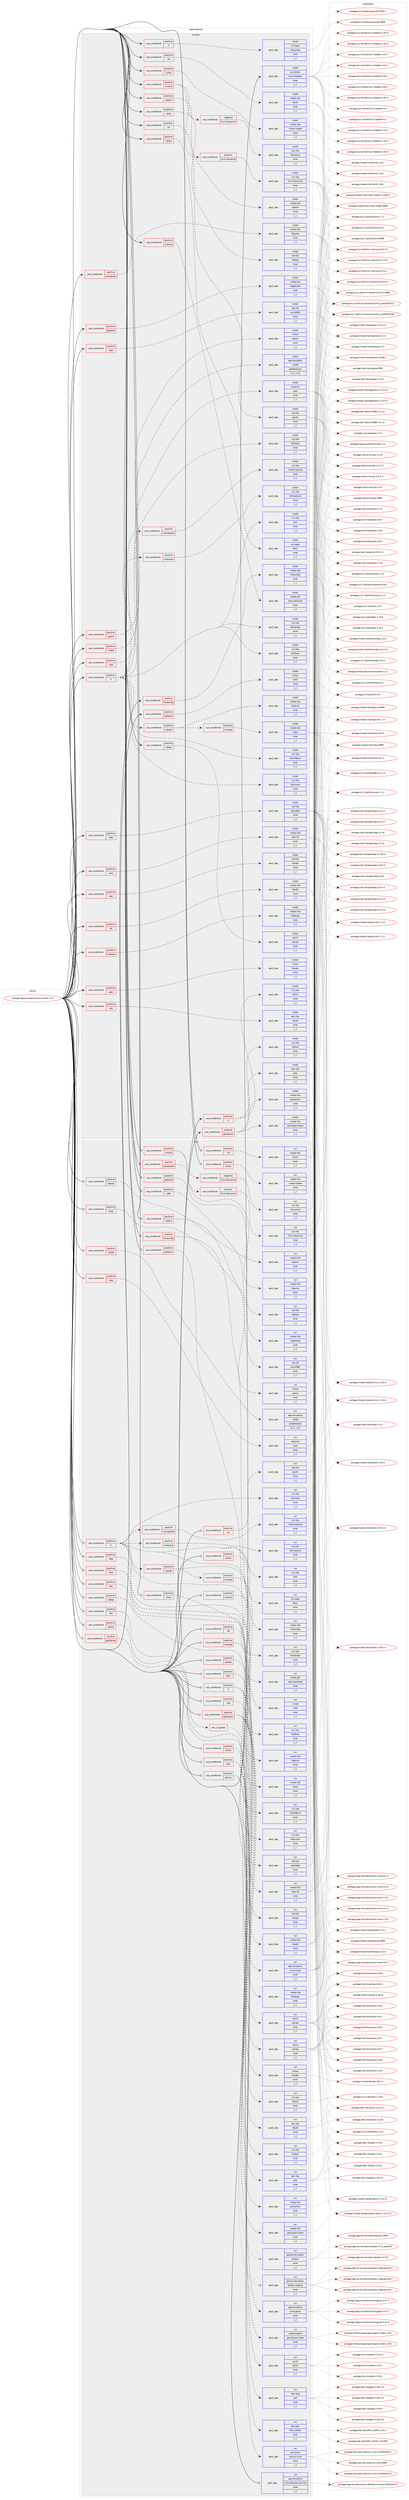 digraph prolog {

# *************
# Graph options
# *************

newrank=true;
concentrate=true;
compound=true;
graph [rankdir=LR,fontname=Helvetica,fontsize=10,ranksep=1.5];#, ranksep=2.5, nodesep=0.2];
edge  [arrowhead=vee];
node  [fontname=Helvetica,fontsize=10];

# **********
# The ebuild
# **********

subgraph cluster_leftcol {
color=gray;
label=<<i>ebuild</i>>;
id [label="portage://app-emulation/wine-vanilla-7.0.2", color=red, width=4, href="../app-emulation/wine-vanilla-7.0.2.svg"];
}

# ****************
# The dependencies
# ****************

subgraph cluster_midcol {
color=gray;
label=<<i>dependencies</i>>;
subgraph cluster_compile {
fillcolor="#eeeeee";
style=filled;
label=<<i>compile</i>>;
subgraph cond10537 {
dependency35706 [label=<<TABLE BORDER="0" CELLBORDER="1" CELLSPACING="0" CELLPADDING="4"><TR><TD ROWSPAN="3" CELLPADDING="10">use_conditional</TD></TR><TR><TD>positive</TD></TR><TR><TD>X</TD></TR></TABLE>>, shape=none, color=red];
subgraph pack24812 {
dependency35707 [label=<<TABLE BORDER="0" CELLBORDER="1" CELLSPACING="0" CELLPADDING="4" WIDTH="220"><TR><TD ROWSPAN="6" CELLPADDING="30">pack_dep</TD></TR><TR><TD WIDTH="110">install</TD></TR><TR><TD>x11-base</TD></TR><TR><TD>xorg-proto</TD></TR><TR><TD>none</TD></TR><TR><TD>[,,]</TD></TR></TABLE>>, shape=none, color=blue];
}
dependency35706:e -> dependency35707:w [weight=20,style="dashed",arrowhead="vee"];
}
id:e -> dependency35706:w [weight=20,style="solid",arrowhead="vee"];
subgraph cond10538 {
dependency35708 [label=<<TABLE BORDER="0" CELLBORDER="1" CELLSPACING="0" CELLPADDING="4"><TR><TD ROWSPAN="3" CELLPADDING="10">use_conditional</TD></TR><TR><TD>positive</TD></TR><TR><TD>X</TD></TR></TABLE>>, shape=none, color=red];
subgraph pack24813 {
dependency35709 [label=<<TABLE BORDER="0" CELLBORDER="1" CELLSPACING="0" CELLPADDING="4" WIDTH="220"><TR><TD ROWSPAN="6" CELLPADDING="30">pack_dep</TD></TR><TR><TD WIDTH="110">install</TD></TR><TR><TD>x11-libs</TD></TR><TR><TD>libX11</TD></TR><TR><TD>none</TD></TR><TR><TD>[,,]</TD></TR></TABLE>>, shape=none, color=blue];
}
dependency35708:e -> dependency35709:w [weight=20,style="dashed",arrowhead="vee"];
subgraph pack24814 {
dependency35710 [label=<<TABLE BORDER="0" CELLBORDER="1" CELLSPACING="0" CELLPADDING="4" WIDTH="220"><TR><TD ROWSPAN="6" CELLPADDING="30">pack_dep</TD></TR><TR><TD WIDTH="110">install</TD></TR><TR><TD>x11-libs</TD></TR><TR><TD>libXext</TD></TR><TR><TD>none</TD></TR><TR><TD>[,,]</TD></TR></TABLE>>, shape=none, color=blue];
}
dependency35708:e -> dependency35710:w [weight=20,style="dashed",arrowhead="vee"];
}
id:e -> dependency35708:w [weight=20,style="solid",arrowhead="vee"];
subgraph cond10539 {
dependency35711 [label=<<TABLE BORDER="0" CELLBORDER="1" CELLSPACING="0" CELLPADDING="4"><TR><TD ROWSPAN="3" CELLPADDING="10">use_conditional</TD></TR><TR><TD>positive</TD></TR><TR><TD>X</TD></TR></TABLE>>, shape=none, color=red];
subgraph pack24815 {
dependency35712 [label=<<TABLE BORDER="0" CELLBORDER="1" CELLSPACING="0" CELLPADDING="4" WIDTH="220"><TR><TD ROWSPAN="6" CELLPADDING="30">pack_dep</TD></TR><TR><TD WIDTH="110">install</TD></TR><TR><TD>x11-libs</TD></TR><TR><TD>libXcursor</TD></TR><TR><TD>none</TD></TR><TR><TD>[,,]</TD></TR></TABLE>>, shape=none, color=blue];
}
dependency35711:e -> dependency35712:w [weight=20,style="dashed",arrowhead="vee"];
subgraph pack24816 {
dependency35713 [label=<<TABLE BORDER="0" CELLBORDER="1" CELLSPACING="0" CELLPADDING="4" WIDTH="220"><TR><TD ROWSPAN="6" CELLPADDING="30">pack_dep</TD></TR><TR><TD WIDTH="110">install</TD></TR><TR><TD>x11-libs</TD></TR><TR><TD>libXfixes</TD></TR><TR><TD>none</TD></TR><TR><TD>[,,]</TD></TR></TABLE>>, shape=none, color=blue];
}
dependency35711:e -> dependency35713:w [weight=20,style="dashed",arrowhead="vee"];
subgraph pack24817 {
dependency35714 [label=<<TABLE BORDER="0" CELLBORDER="1" CELLSPACING="0" CELLPADDING="4" WIDTH="220"><TR><TD ROWSPAN="6" CELLPADDING="30">pack_dep</TD></TR><TR><TD WIDTH="110">install</TD></TR><TR><TD>x11-libs</TD></TR><TR><TD>libXi</TD></TR><TR><TD>none</TD></TR><TR><TD>[,,]</TD></TR></TABLE>>, shape=none, color=blue];
}
dependency35711:e -> dependency35714:w [weight=20,style="dashed",arrowhead="vee"];
subgraph pack24818 {
dependency35715 [label=<<TABLE BORDER="0" CELLBORDER="1" CELLSPACING="0" CELLPADDING="4" WIDTH="220"><TR><TD ROWSPAN="6" CELLPADDING="30">pack_dep</TD></TR><TR><TD WIDTH="110">install</TD></TR><TR><TD>x11-libs</TD></TR><TR><TD>libXrandr</TD></TR><TR><TD>none</TD></TR><TR><TD>[,,]</TD></TR></TABLE>>, shape=none, color=blue];
}
dependency35711:e -> dependency35715:w [weight=20,style="dashed",arrowhead="vee"];
subgraph pack24819 {
dependency35716 [label=<<TABLE BORDER="0" CELLBORDER="1" CELLSPACING="0" CELLPADDING="4" WIDTH="220"><TR><TD ROWSPAN="6" CELLPADDING="30">pack_dep</TD></TR><TR><TD WIDTH="110">install</TD></TR><TR><TD>x11-libs</TD></TR><TR><TD>libXrender</TD></TR><TR><TD>none</TD></TR><TR><TD>[,,]</TD></TR></TABLE>>, shape=none, color=blue];
}
dependency35711:e -> dependency35716:w [weight=20,style="dashed",arrowhead="vee"];
subgraph pack24820 {
dependency35717 [label=<<TABLE BORDER="0" CELLBORDER="1" CELLSPACING="0" CELLPADDING="4" WIDTH="220"><TR><TD ROWSPAN="6" CELLPADDING="30">pack_dep</TD></TR><TR><TD WIDTH="110">install</TD></TR><TR><TD>x11-libs</TD></TR><TR><TD>libXxf86vm</TD></TR><TR><TD>none</TD></TR><TR><TD>[,,]</TD></TR></TABLE>>, shape=none, color=blue];
}
dependency35711:e -> dependency35717:w [weight=20,style="dashed",arrowhead="vee"];
subgraph cond10540 {
dependency35718 [label=<<TABLE BORDER="0" CELLBORDER="1" CELLSPACING="0" CELLPADDING="4"><TR><TD ROWSPAN="3" CELLPADDING="10">use_conditional</TD></TR><TR><TD>positive</TD></TR><TR><TD>opengl</TD></TR></TABLE>>, shape=none, color=red];
subgraph pack24821 {
dependency35719 [label=<<TABLE BORDER="0" CELLBORDER="1" CELLSPACING="0" CELLPADDING="4" WIDTH="220"><TR><TD ROWSPAN="6" CELLPADDING="30">pack_dep</TD></TR><TR><TD WIDTH="110">install</TD></TR><TR><TD>media-libs</TD></TR><TR><TD>libglvnd</TD></TR><TR><TD>none</TD></TR><TR><TD>[,,]</TD></TR></TABLE>>, shape=none, color=blue];
}
dependency35718:e -> dependency35719:w [weight=20,style="dashed",arrowhead="vee"];
subgraph cond10541 {
dependency35720 [label=<<TABLE BORDER="0" CELLBORDER="1" CELLSPACING="0" CELLPADDING="4"><TR><TD ROWSPAN="3" CELLPADDING="10">use_conditional</TD></TR><TR><TD>positive</TD></TR><TR><TD>osmesa</TD></TR></TABLE>>, shape=none, color=red];
subgraph pack24822 {
dependency35721 [label=<<TABLE BORDER="0" CELLBORDER="1" CELLSPACING="0" CELLPADDING="4" WIDTH="220"><TR><TD ROWSPAN="6" CELLPADDING="30">pack_dep</TD></TR><TR><TD WIDTH="110">install</TD></TR><TR><TD>media-libs</TD></TR><TR><TD>mesa</TD></TR><TR><TD>none</TD></TR><TR><TD>[,,]</TD></TR></TABLE>>, shape=none, color=blue];
}
dependency35720:e -> dependency35721:w [weight=20,style="dashed",arrowhead="vee"];
}
dependency35718:e -> dependency35720:w [weight=20,style="dashed",arrowhead="vee"];
}
dependency35711:e -> dependency35718:w [weight=20,style="dashed",arrowhead="vee"];
subgraph cond10542 {
dependency35722 [label=<<TABLE BORDER="0" CELLBORDER="1" CELLSPACING="0" CELLPADDING="4"><TR><TD ROWSPAN="3" CELLPADDING="10">use_conditional</TD></TR><TR><TD>positive</TD></TR><TR><TD>xcomposite</TD></TR></TABLE>>, shape=none, color=red];
subgraph pack24823 {
dependency35723 [label=<<TABLE BORDER="0" CELLBORDER="1" CELLSPACING="0" CELLPADDING="4" WIDTH="220"><TR><TD ROWSPAN="6" CELLPADDING="30">pack_dep</TD></TR><TR><TD WIDTH="110">install</TD></TR><TR><TD>x11-libs</TD></TR><TR><TD>libXcomposite</TD></TR><TR><TD>none</TD></TR><TR><TD>[,,]</TD></TR></TABLE>>, shape=none, color=blue];
}
dependency35722:e -> dependency35723:w [weight=20,style="dashed",arrowhead="vee"];
}
dependency35711:e -> dependency35722:w [weight=20,style="dashed",arrowhead="vee"];
subgraph cond10543 {
dependency35724 [label=<<TABLE BORDER="0" CELLBORDER="1" CELLSPACING="0" CELLPADDING="4"><TR><TD ROWSPAN="3" CELLPADDING="10">use_conditional</TD></TR><TR><TD>positive</TD></TR><TR><TD>xinerama</TD></TR></TABLE>>, shape=none, color=red];
subgraph pack24824 {
dependency35725 [label=<<TABLE BORDER="0" CELLBORDER="1" CELLSPACING="0" CELLPADDING="4" WIDTH="220"><TR><TD ROWSPAN="6" CELLPADDING="30">pack_dep</TD></TR><TR><TD WIDTH="110">install</TD></TR><TR><TD>x11-libs</TD></TR><TR><TD>libXinerama</TD></TR><TR><TD>none</TD></TR><TR><TD>[,,]</TD></TR></TABLE>>, shape=none, color=blue];
}
dependency35724:e -> dependency35725:w [weight=20,style="dashed",arrowhead="vee"];
}
dependency35711:e -> dependency35724:w [weight=20,style="dashed",arrowhead="vee"];
}
id:e -> dependency35711:w [weight=20,style="solid",arrowhead="vee"];
subgraph cond10544 {
dependency35726 [label=<<TABLE BORDER="0" CELLBORDER="1" CELLSPACING="0" CELLPADDING="4"><TR><TD ROWSPAN="3" CELLPADDING="10">use_conditional</TD></TR><TR><TD>positive</TD></TR><TR><TD>alsa</TD></TR></TABLE>>, shape=none, color=red];
subgraph pack24825 {
dependency35727 [label=<<TABLE BORDER="0" CELLBORDER="1" CELLSPACING="0" CELLPADDING="4" WIDTH="220"><TR><TD ROWSPAN="6" CELLPADDING="30">pack_dep</TD></TR><TR><TD WIDTH="110">install</TD></TR><TR><TD>media-libs</TD></TR><TR><TD>alsa-lib</TD></TR><TR><TD>none</TD></TR><TR><TD>[,,]</TD></TR></TABLE>>, shape=none, color=blue];
}
dependency35726:e -> dependency35727:w [weight=20,style="dashed",arrowhead="vee"];
}
id:e -> dependency35726:w [weight=20,style="solid",arrowhead="vee"];
subgraph cond10545 {
dependency35728 [label=<<TABLE BORDER="0" CELLBORDER="1" CELLSPACING="0" CELLPADDING="4"><TR><TD ROWSPAN="3" CELLPADDING="10">use_conditional</TD></TR><TR><TD>positive</TD></TR><TR><TD>capi</TD></TR></TABLE>>, shape=none, color=red];
subgraph pack24826 {
dependency35729 [label=<<TABLE BORDER="0" CELLBORDER="1" CELLSPACING="0" CELLPADDING="4" WIDTH="220"><TR><TD ROWSPAN="6" CELLPADDING="30">pack_dep</TD></TR><TR><TD WIDTH="110">install</TD></TR><TR><TD>net-libs</TD></TR><TR><TD>libcapi</TD></TR><TR><TD>none</TD></TR><TR><TD>[,,]</TD></TR></TABLE>>, shape=none, color=blue];
}
dependency35728:e -> dependency35729:w [weight=20,style="dashed",arrowhead="vee"];
}
id:e -> dependency35728:w [weight=20,style="solid",arrowhead="vee"];
subgraph cond10546 {
dependency35730 [label=<<TABLE BORDER="0" CELLBORDER="1" CELLSPACING="0" CELLPADDING="4"><TR><TD ROWSPAN="3" CELLPADDING="10">use_conditional</TD></TR><TR><TD>positive</TD></TR><TR><TD>cups</TD></TR></TABLE>>, shape=none, color=red];
subgraph pack24827 {
dependency35731 [label=<<TABLE BORDER="0" CELLBORDER="1" CELLSPACING="0" CELLPADDING="4" WIDTH="220"><TR><TD ROWSPAN="6" CELLPADDING="30">pack_dep</TD></TR><TR><TD WIDTH="110">install</TD></TR><TR><TD>net-print</TD></TR><TR><TD>cups</TD></TR><TR><TD>none</TD></TR><TR><TD>[,,]</TD></TR></TABLE>>, shape=none, color=blue];
}
dependency35730:e -> dependency35731:w [weight=20,style="dashed",arrowhead="vee"];
}
id:e -> dependency35730:w [weight=20,style="solid",arrowhead="vee"];
subgraph cond10547 {
dependency35732 [label=<<TABLE BORDER="0" CELLBORDER="1" CELLSPACING="0" CELLPADDING="4"><TR><TD ROWSPAN="3" CELLPADDING="10">use_conditional</TD></TR><TR><TD>positive</TD></TR><TR><TD>fontconfig</TD></TR></TABLE>>, shape=none, color=red];
subgraph pack24828 {
dependency35733 [label=<<TABLE BORDER="0" CELLBORDER="1" CELLSPACING="0" CELLPADDING="4" WIDTH="220"><TR><TD ROWSPAN="6" CELLPADDING="30">pack_dep</TD></TR><TR><TD WIDTH="110">install</TD></TR><TR><TD>media-libs</TD></TR><TR><TD>fontconfig</TD></TR><TR><TD>none</TD></TR><TR><TD>[,,]</TD></TR></TABLE>>, shape=none, color=blue];
}
dependency35732:e -> dependency35733:w [weight=20,style="dashed",arrowhead="vee"];
}
id:e -> dependency35732:w [weight=20,style="solid",arrowhead="vee"];
subgraph cond10548 {
dependency35734 [label=<<TABLE BORDER="0" CELLBORDER="1" CELLSPACING="0" CELLPADDING="4"><TR><TD ROWSPAN="3" CELLPADDING="10">use_conditional</TD></TR><TR><TD>positive</TD></TR><TR><TD>gphoto2</TD></TR></TABLE>>, shape=none, color=red];
subgraph pack24829 {
dependency35735 [label=<<TABLE BORDER="0" CELLBORDER="1" CELLSPACING="0" CELLPADDING="4" WIDTH="220"><TR><TD ROWSPAN="6" CELLPADDING="30">pack_dep</TD></TR><TR><TD WIDTH="110">install</TD></TR><TR><TD>media-libs</TD></TR><TR><TD>libgphoto2</TD></TR><TR><TD>none</TD></TR><TR><TD>[,,]</TD></TR></TABLE>>, shape=none, color=blue];
}
dependency35734:e -> dependency35735:w [weight=20,style="dashed",arrowhead="vee"];
}
id:e -> dependency35734:w [weight=20,style="solid",arrowhead="vee"];
subgraph cond10549 {
dependency35736 [label=<<TABLE BORDER="0" CELLBORDER="1" CELLSPACING="0" CELLPADDING="4"><TR><TD ROWSPAN="3" CELLPADDING="10">use_conditional</TD></TR><TR><TD>positive</TD></TR><TR><TD>gstreamer</TD></TR></TABLE>>, shape=none, color=red];
subgraph pack24830 {
dependency35737 [label=<<TABLE BORDER="0" CELLBORDER="1" CELLSPACING="0" CELLPADDING="4" WIDTH="220"><TR><TD ROWSPAN="6" CELLPADDING="30">pack_dep</TD></TR><TR><TD WIDTH="110">install</TD></TR><TR><TD>dev-libs</TD></TR><TR><TD>glib</TD></TR><TR><TD>none</TD></TR><TR><TD>[,,]</TD></TR></TABLE>>, shape=none, color=blue];
}
dependency35736:e -> dependency35737:w [weight=20,style="dashed",arrowhead="vee"];
subgraph pack24831 {
dependency35738 [label=<<TABLE BORDER="0" CELLBORDER="1" CELLSPACING="0" CELLPADDING="4" WIDTH="220"><TR><TD ROWSPAN="6" CELLPADDING="30">pack_dep</TD></TR><TR><TD WIDTH="110">install</TD></TR><TR><TD>media-libs</TD></TR><TR><TD>gst-plugins-base</TD></TR><TR><TD>none</TD></TR><TR><TD>[,,]</TD></TR></TABLE>>, shape=none, color=blue];
}
dependency35736:e -> dependency35738:w [weight=20,style="dashed",arrowhead="vee"];
subgraph pack24832 {
dependency35739 [label=<<TABLE BORDER="0" CELLBORDER="1" CELLSPACING="0" CELLPADDING="4" WIDTH="220"><TR><TD ROWSPAN="6" CELLPADDING="30">pack_dep</TD></TR><TR><TD WIDTH="110">install</TD></TR><TR><TD>media-libs</TD></TR><TR><TD>gstreamer</TD></TR><TR><TD>none</TD></TR><TR><TD>[,,]</TD></TR></TABLE>>, shape=none, color=blue];
}
dependency35736:e -> dependency35739:w [weight=20,style="dashed",arrowhead="vee"];
}
id:e -> dependency35736:w [weight=20,style="solid",arrowhead="vee"];
subgraph cond10550 {
dependency35740 [label=<<TABLE BORDER="0" CELLBORDER="1" CELLSPACING="0" CELLPADDING="4"><TR><TD ROWSPAN="3" CELLPADDING="10">use_conditional</TD></TR><TR><TD>positive</TD></TR><TR><TD>kerberos</TD></TR></TABLE>>, shape=none, color=red];
subgraph pack24833 {
dependency35741 [label=<<TABLE BORDER="0" CELLBORDER="1" CELLSPACING="0" CELLPADDING="4" WIDTH="220"><TR><TD ROWSPAN="6" CELLPADDING="30">pack_dep</TD></TR><TR><TD WIDTH="110">install</TD></TR><TR><TD>virtual</TD></TR><TR><TD>krb5</TD></TR><TR><TD>none</TD></TR><TR><TD>[,,]</TD></TR></TABLE>>, shape=none, color=blue];
}
dependency35740:e -> dependency35741:w [weight=20,style="dashed",arrowhead="vee"];
}
id:e -> dependency35740:w [weight=20,style="solid",arrowhead="vee"];
subgraph cond10551 {
dependency35742 [label=<<TABLE BORDER="0" CELLBORDER="1" CELLSPACING="0" CELLPADDING="4"><TR><TD ROWSPAN="3" CELLPADDING="10">use_conditional</TD></TR><TR><TD>positive</TD></TR><TR><TD>ldap</TD></TR></TABLE>>, shape=none, color=red];
subgraph pack24834 {
dependency35743 [label=<<TABLE BORDER="0" CELLBORDER="1" CELLSPACING="0" CELLPADDING="4" WIDTH="220"><TR><TD ROWSPAN="6" CELLPADDING="30">pack_dep</TD></TR><TR><TD WIDTH="110">install</TD></TR><TR><TD>net-nds</TD></TR><TR><TD>openldap</TD></TR><TR><TD>none</TD></TR><TR><TD>[,,]</TD></TR></TABLE>>, shape=none, color=blue];
}
dependency35742:e -> dependency35743:w [weight=20,style="dashed",arrowhead="vee"];
}
id:e -> dependency35742:w [weight=20,style="solid",arrowhead="vee"];
subgraph cond10552 {
dependency35744 [label=<<TABLE BORDER="0" CELLBORDER="1" CELLSPACING="0" CELLPADDING="4"><TR><TD ROWSPAN="3" CELLPADDING="10">use_conditional</TD></TR><TR><TD>positive</TD></TR><TR><TD>netapi</TD></TR></TABLE>>, shape=none, color=red];
subgraph pack24835 {
dependency35745 [label=<<TABLE BORDER="0" CELLBORDER="1" CELLSPACING="0" CELLPADDING="4" WIDTH="220"><TR><TD ROWSPAN="6" CELLPADDING="30">pack_dep</TD></TR><TR><TD WIDTH="110">install</TD></TR><TR><TD>net-fs</TD></TR><TR><TD>samba</TD></TR><TR><TD>none</TD></TR><TR><TD>[,,]</TD></TR></TABLE>>, shape=none, color=blue];
}
dependency35744:e -> dependency35745:w [weight=20,style="dashed",arrowhead="vee"];
}
id:e -> dependency35744:w [weight=20,style="solid",arrowhead="vee"];
subgraph cond10553 {
dependency35746 [label=<<TABLE BORDER="0" CELLBORDER="1" CELLSPACING="0" CELLPADDING="4"><TR><TD ROWSPAN="3" CELLPADDING="10">use_conditional</TD></TR><TR><TD>positive</TD></TR><TR><TD>odbc</TD></TR></TABLE>>, shape=none, color=red];
subgraph pack24836 {
dependency35747 [label=<<TABLE BORDER="0" CELLBORDER="1" CELLSPACING="0" CELLPADDING="4" WIDTH="220"><TR><TD ROWSPAN="6" CELLPADDING="30">pack_dep</TD></TR><TR><TD WIDTH="110">install</TD></TR><TR><TD>dev-db</TD></TR><TR><TD>unixODBC</TD></TR><TR><TD>none</TD></TR><TR><TD>[,,]</TD></TR></TABLE>>, shape=none, color=blue];
}
dependency35746:e -> dependency35747:w [weight=20,style="dashed",arrowhead="vee"];
}
id:e -> dependency35746:w [weight=20,style="solid",arrowhead="vee"];
subgraph cond10554 {
dependency35748 [label=<<TABLE BORDER="0" CELLBORDER="1" CELLSPACING="0" CELLPADDING="4"><TR><TD ROWSPAN="3" CELLPADDING="10">use_conditional</TD></TR><TR><TD>positive</TD></TR><TR><TD>openal</TD></TR></TABLE>>, shape=none, color=red];
subgraph pack24837 {
dependency35749 [label=<<TABLE BORDER="0" CELLBORDER="1" CELLSPACING="0" CELLPADDING="4" WIDTH="220"><TR><TD ROWSPAN="6" CELLPADDING="30">pack_dep</TD></TR><TR><TD WIDTH="110">install</TD></TR><TR><TD>media-libs</TD></TR><TR><TD>openal</TD></TR><TR><TD>none</TD></TR><TR><TD>[,,]</TD></TR></TABLE>>, shape=none, color=blue];
}
dependency35748:e -> dependency35749:w [weight=20,style="dashed",arrowhead="vee"];
}
id:e -> dependency35748:w [weight=20,style="solid",arrowhead="vee"];
subgraph cond10555 {
dependency35750 [label=<<TABLE BORDER="0" CELLBORDER="1" CELLSPACING="0" CELLPADDING="4"><TR><TD ROWSPAN="3" CELLPADDING="10">use_conditional</TD></TR><TR><TD>positive</TD></TR><TR><TD>opencl</TD></TR></TABLE>>, shape=none, color=red];
subgraph pack24838 {
dependency35751 [label=<<TABLE BORDER="0" CELLBORDER="1" CELLSPACING="0" CELLPADDING="4" WIDTH="220"><TR><TD ROWSPAN="6" CELLPADDING="30">pack_dep</TD></TR><TR><TD WIDTH="110">install</TD></TR><TR><TD>virtual</TD></TR><TR><TD>opencl</TD></TR><TR><TD>none</TD></TR><TR><TD>[,,]</TD></TR></TABLE>>, shape=none, color=blue];
}
dependency35750:e -> dependency35751:w [weight=20,style="dashed",arrowhead="vee"];
}
id:e -> dependency35750:w [weight=20,style="solid",arrowhead="vee"];
subgraph cond10556 {
dependency35752 [label=<<TABLE BORDER="0" CELLBORDER="1" CELLSPACING="0" CELLPADDING="4"><TR><TD ROWSPAN="3" CELLPADDING="10">use_conditional</TD></TR><TR><TD>positive</TD></TR><TR><TD>pcap</TD></TR></TABLE>>, shape=none, color=red];
subgraph pack24839 {
dependency35753 [label=<<TABLE BORDER="0" CELLBORDER="1" CELLSPACING="0" CELLPADDING="4" WIDTH="220"><TR><TD ROWSPAN="6" CELLPADDING="30">pack_dep</TD></TR><TR><TD WIDTH="110">install</TD></TR><TR><TD>net-libs</TD></TR><TR><TD>libpcap</TD></TR><TR><TD>none</TD></TR><TR><TD>[,,]</TD></TR></TABLE>>, shape=none, color=blue];
}
dependency35752:e -> dependency35753:w [weight=20,style="dashed",arrowhead="vee"];
}
id:e -> dependency35752:w [weight=20,style="solid",arrowhead="vee"];
subgraph cond10557 {
dependency35754 [label=<<TABLE BORDER="0" CELLBORDER="1" CELLSPACING="0" CELLPADDING="4"><TR><TD ROWSPAN="3" CELLPADDING="10">use_conditional</TD></TR><TR><TD>positive</TD></TR><TR><TD>pulseaudio</TD></TR></TABLE>>, shape=none, color=red];
subgraph pack24840 {
dependency35755 [label=<<TABLE BORDER="0" CELLBORDER="1" CELLSPACING="0" CELLPADDING="4" WIDTH="220"><TR><TD ROWSPAN="6" CELLPADDING="30">pack_dep</TD></TR><TR><TD WIDTH="110">install</TD></TR><TR><TD>media-libs</TD></TR><TR><TD>libpulse</TD></TR><TR><TD>none</TD></TR><TR><TD>[,,]</TD></TR></TABLE>>, shape=none, color=blue];
}
dependency35754:e -> dependency35755:w [weight=20,style="dashed",arrowhead="vee"];
}
id:e -> dependency35754:w [weight=20,style="solid",arrowhead="vee"];
subgraph cond10558 {
dependency35756 [label=<<TABLE BORDER="0" CELLBORDER="1" CELLSPACING="0" CELLPADDING="4"><TR><TD ROWSPAN="3" CELLPADDING="10">use_conditional</TD></TR><TR><TD>positive</TD></TR><TR><TD>scanner</TD></TR></TABLE>>, shape=none, color=red];
subgraph pack24841 {
dependency35757 [label=<<TABLE BORDER="0" CELLBORDER="1" CELLSPACING="0" CELLPADDING="4" WIDTH="220"><TR><TD ROWSPAN="6" CELLPADDING="30">pack_dep</TD></TR><TR><TD WIDTH="110">install</TD></TR><TR><TD>media-gfx</TD></TR><TR><TD>sane-backends</TD></TR><TR><TD>none</TD></TR><TR><TD>[,,]</TD></TR></TABLE>>, shape=none, color=blue];
}
dependency35756:e -> dependency35757:w [weight=20,style="dashed",arrowhead="vee"];
}
id:e -> dependency35756:w [weight=20,style="solid",arrowhead="vee"];
subgraph cond10559 {
dependency35758 [label=<<TABLE BORDER="0" CELLBORDER="1" CELLSPACING="0" CELLPADDING="4"><TR><TD ROWSPAN="3" CELLPADDING="10">use_conditional</TD></TR><TR><TD>positive</TD></TR><TR><TD>sdl</TD></TR></TABLE>>, shape=none, color=red];
subgraph pack24842 {
dependency35759 [label=<<TABLE BORDER="0" CELLBORDER="1" CELLSPACING="0" CELLPADDING="4" WIDTH="220"><TR><TD ROWSPAN="6" CELLPADDING="30">pack_dep</TD></TR><TR><TD WIDTH="110">install</TD></TR><TR><TD>media-libs</TD></TR><TR><TD>libsdl2</TD></TR><TR><TD>none</TD></TR><TR><TD>[,,]</TD></TR></TABLE>>, shape=none, color=blue];
}
dependency35758:e -> dependency35759:w [weight=20,style="dashed",arrowhead="vee"];
}
id:e -> dependency35758:w [weight=20,style="solid",arrowhead="vee"];
subgraph cond10560 {
dependency35760 [label=<<TABLE BORDER="0" CELLBORDER="1" CELLSPACING="0" CELLPADDING="4"><TR><TD ROWSPAN="3" CELLPADDING="10">use_conditional</TD></TR><TR><TD>positive</TD></TR><TR><TD>ssl</TD></TR></TABLE>>, shape=none, color=red];
subgraph pack24843 {
dependency35761 [label=<<TABLE BORDER="0" CELLBORDER="1" CELLSPACING="0" CELLPADDING="4" WIDTH="220"><TR><TD ROWSPAN="6" CELLPADDING="30">pack_dep</TD></TR><TR><TD WIDTH="110">install</TD></TR><TR><TD>net-libs</TD></TR><TR><TD>gnutls</TD></TR><TR><TD>none</TD></TR><TR><TD>[,,]</TD></TR></TABLE>>, shape=none, color=blue];
}
dependency35760:e -> dependency35761:w [weight=20,style="dashed",arrowhead="vee"];
}
id:e -> dependency35760:w [weight=20,style="solid",arrowhead="vee"];
subgraph cond10561 {
dependency35762 [label=<<TABLE BORDER="0" CELLBORDER="1" CELLSPACING="0" CELLPADDING="4"><TR><TD ROWSPAN="3" CELLPADDING="10">use_conditional</TD></TR><TR><TD>positive</TD></TR><TR><TD>truetype</TD></TR></TABLE>>, shape=none, color=red];
subgraph pack24844 {
dependency35763 [label=<<TABLE BORDER="0" CELLBORDER="1" CELLSPACING="0" CELLPADDING="4" WIDTH="220"><TR><TD ROWSPAN="6" CELLPADDING="30">pack_dep</TD></TR><TR><TD WIDTH="110">install</TD></TR><TR><TD>media-libs</TD></TR><TR><TD>freetype</TD></TR><TR><TD>none</TD></TR><TR><TD>[,,]</TD></TR></TABLE>>, shape=none, color=blue];
}
dependency35762:e -> dependency35763:w [weight=20,style="dashed",arrowhead="vee"];
}
id:e -> dependency35762:w [weight=20,style="solid",arrowhead="vee"];
subgraph cond10562 {
dependency35764 [label=<<TABLE BORDER="0" CELLBORDER="1" CELLSPACING="0" CELLPADDING="4"><TR><TD ROWSPAN="3" CELLPADDING="10">use_conditional</TD></TR><TR><TD>positive</TD></TR><TR><TD>udev</TD></TR></TABLE>>, shape=none, color=red];
subgraph pack24845 {
dependency35765 [label=<<TABLE BORDER="0" CELLBORDER="1" CELLSPACING="0" CELLPADDING="4" WIDTH="220"><TR><TD ROWSPAN="6" CELLPADDING="30">pack_dep</TD></TR><TR><TD WIDTH="110">install</TD></TR><TR><TD>virtual</TD></TR><TR><TD>libudev</TD></TR><TR><TD>none</TD></TR><TR><TD>[,,]</TD></TR></TABLE>>, shape=none, color=blue];
}
dependency35764:e -> dependency35765:w [weight=20,style="dashed",arrowhead="vee"];
}
id:e -> dependency35764:w [weight=20,style="solid",arrowhead="vee"];
subgraph cond10563 {
dependency35766 [label=<<TABLE BORDER="0" CELLBORDER="1" CELLSPACING="0" CELLPADDING="4"><TR><TD ROWSPAN="3" CELLPADDING="10">use_conditional</TD></TR><TR><TD>positive</TD></TR><TR><TD>udisks</TD></TR></TABLE>>, shape=none, color=red];
subgraph pack24846 {
dependency35767 [label=<<TABLE BORDER="0" CELLBORDER="1" CELLSPACING="0" CELLPADDING="4" WIDTH="220"><TR><TD ROWSPAN="6" CELLPADDING="30">pack_dep</TD></TR><TR><TD WIDTH="110">install</TD></TR><TR><TD>sys-apps</TD></TR><TR><TD>dbus</TD></TR><TR><TD>none</TD></TR><TR><TD>[,,]</TD></TR></TABLE>>, shape=none, color=blue];
}
dependency35766:e -> dependency35767:w [weight=20,style="dashed",arrowhead="vee"];
}
id:e -> dependency35766:w [weight=20,style="solid",arrowhead="vee"];
subgraph cond10564 {
dependency35768 [label=<<TABLE BORDER="0" CELLBORDER="1" CELLSPACING="0" CELLPADDING="4"><TR><TD ROWSPAN="3" CELLPADDING="10">use_conditional</TD></TR><TR><TD>positive</TD></TR><TR><TD>unwind</TD></TR></TABLE>>, shape=none, color=red];
subgraph cond10565 {
dependency35769 [label=<<TABLE BORDER="0" CELLBORDER="1" CELLSPACING="0" CELLPADDING="4"><TR><TD ROWSPAN="3" CELLPADDING="10">use_conditional</TD></TR><TR><TD>positive</TD></TR><TR><TD>llvm-libunwind</TD></TR></TABLE>>, shape=none, color=red];
subgraph pack24847 {
dependency35770 [label=<<TABLE BORDER="0" CELLBORDER="1" CELLSPACING="0" CELLPADDING="4" WIDTH="220"><TR><TD ROWSPAN="6" CELLPADDING="30">pack_dep</TD></TR><TR><TD WIDTH="110">install</TD></TR><TR><TD>sys-libs</TD></TR><TR><TD>llvm-libunwind</TD></TR><TR><TD>none</TD></TR><TR><TD>[,,]</TD></TR></TABLE>>, shape=none, color=blue];
}
dependency35769:e -> dependency35770:w [weight=20,style="dashed",arrowhead="vee"];
}
dependency35768:e -> dependency35769:w [weight=20,style="dashed",arrowhead="vee"];
subgraph cond10566 {
dependency35771 [label=<<TABLE BORDER="0" CELLBORDER="1" CELLSPACING="0" CELLPADDING="4"><TR><TD ROWSPAN="3" CELLPADDING="10">use_conditional</TD></TR><TR><TD>negative</TD></TR><TR><TD>llvm-libunwind</TD></TR></TABLE>>, shape=none, color=red];
subgraph pack24848 {
dependency35772 [label=<<TABLE BORDER="0" CELLBORDER="1" CELLSPACING="0" CELLPADDING="4" WIDTH="220"><TR><TD ROWSPAN="6" CELLPADDING="30">pack_dep</TD></TR><TR><TD WIDTH="110">install</TD></TR><TR><TD>sys-libs</TD></TR><TR><TD>libunwind</TD></TR><TR><TD>none</TD></TR><TR><TD>[,,]</TD></TR></TABLE>>, shape=none, color=blue];
}
dependency35771:e -> dependency35772:w [weight=20,style="dashed",arrowhead="vee"];
}
dependency35768:e -> dependency35771:w [weight=20,style="dashed",arrowhead="vee"];
}
id:e -> dependency35768:w [weight=20,style="solid",arrowhead="vee"];
subgraph cond10567 {
dependency35773 [label=<<TABLE BORDER="0" CELLBORDER="1" CELLSPACING="0" CELLPADDING="4"><TR><TD ROWSPAN="3" CELLPADDING="10">use_conditional</TD></TR><TR><TD>positive</TD></TR><TR><TD>usb</TD></TR></TABLE>>, shape=none, color=red];
subgraph pack24849 {
dependency35774 [label=<<TABLE BORDER="0" CELLBORDER="1" CELLSPACING="0" CELLPADDING="4" WIDTH="220"><TR><TD ROWSPAN="6" CELLPADDING="30">pack_dep</TD></TR><TR><TD WIDTH="110">install</TD></TR><TR><TD>dev-libs</TD></TR><TR><TD>libusb</TD></TR><TR><TD>none</TD></TR><TR><TD>[,,]</TD></TR></TABLE>>, shape=none, color=blue];
}
dependency35773:e -> dependency35774:w [weight=20,style="dashed",arrowhead="vee"];
}
id:e -> dependency35773:w [weight=20,style="solid",arrowhead="vee"];
subgraph cond10568 {
dependency35775 [label=<<TABLE BORDER="0" CELLBORDER="1" CELLSPACING="0" CELLPADDING="4"><TR><TD ROWSPAN="3" CELLPADDING="10">use_conditional</TD></TR><TR><TD>positive</TD></TR><TR><TD>v4l</TD></TR></TABLE>>, shape=none, color=red];
subgraph pack24850 {
dependency35776 [label=<<TABLE BORDER="0" CELLBORDER="1" CELLSPACING="0" CELLPADDING="4" WIDTH="220"><TR><TD ROWSPAN="6" CELLPADDING="30">pack_dep</TD></TR><TR><TD WIDTH="110">install</TD></TR><TR><TD>media-libs</TD></TR><TR><TD>libv4l</TD></TR><TR><TD>none</TD></TR><TR><TD>[,,]</TD></TR></TABLE>>, shape=none, color=blue];
}
dependency35775:e -> dependency35776:w [weight=20,style="dashed",arrowhead="vee"];
}
id:e -> dependency35775:w [weight=20,style="solid",arrowhead="vee"];
subgraph cond10569 {
dependency35777 [label=<<TABLE BORDER="0" CELLBORDER="1" CELLSPACING="0" CELLPADDING="4"><TR><TD ROWSPAN="3" CELLPADDING="10">use_conditional</TD></TR><TR><TD>positive</TD></TR><TR><TD>vkd3d</TD></TR></TABLE>>, shape=none, color=red];
subgraph pack24851 {
dependency35778 [label=<<TABLE BORDER="0" CELLBORDER="1" CELLSPACING="0" CELLPADDING="4" WIDTH="220"><TR><TD ROWSPAN="6" CELLPADDING="30">pack_dep</TD></TR><TR><TD WIDTH="110">install</TD></TR><TR><TD>app-emulation</TD></TR><TR><TD>vkd3d</TD></TR><TR><TD>greaterequal</TD></TR><TR><TD>[1.2,,,1.2]</TD></TR></TABLE>>, shape=none, color=blue];
}
dependency35777:e -> dependency35778:w [weight=20,style="dashed",arrowhead="vee"];
}
id:e -> dependency35777:w [weight=20,style="solid",arrowhead="vee"];
subgraph cond10570 {
dependency35779 [label=<<TABLE BORDER="0" CELLBORDER="1" CELLSPACING="0" CELLPADDING="4"><TR><TD ROWSPAN="3" CELLPADDING="10">use_conditional</TD></TR><TR><TD>positive</TD></TR><TR><TD>vulkan</TD></TR></TABLE>>, shape=none, color=red];
subgraph pack24852 {
dependency35780 [label=<<TABLE BORDER="0" CELLBORDER="1" CELLSPACING="0" CELLPADDING="4" WIDTH="220"><TR><TD ROWSPAN="6" CELLPADDING="30">pack_dep</TD></TR><TR><TD WIDTH="110">install</TD></TR><TR><TD>media-libs</TD></TR><TR><TD>vulkan-loader</TD></TR><TR><TD>none</TD></TR><TR><TD>[,,]</TD></TR></TABLE>>, shape=none, color=blue];
}
dependency35779:e -> dependency35780:w [weight=20,style="dashed",arrowhead="vee"];
}
id:e -> dependency35779:w [weight=20,style="solid",arrowhead="vee"];
subgraph pack24853 {
dependency35781 [label=<<TABLE BORDER="0" CELLBORDER="1" CELLSPACING="0" CELLPADDING="4" WIDTH="220"><TR><TD ROWSPAN="6" CELLPADDING="30">pack_dep</TD></TR><TR><TD WIDTH="110">install</TD></TR><TR><TD>sys-kernel</TD></TR><TR><TD>linux-headers</TD></TR><TR><TD>none</TD></TR><TR><TD>[,,]</TD></TR></TABLE>>, shape=none, color=blue];
}
id:e -> dependency35781:w [weight=20,style="solid",arrowhead="vee"];
}
subgraph cluster_compileandrun {
fillcolor="#eeeeee";
style=filled;
label=<<i>compile and run</i>>;
}
subgraph cluster_run {
fillcolor="#eeeeee";
style=filled;
label=<<i>run</i>>;
subgraph cond10571 {
dependency35782 [label=<<TABLE BORDER="0" CELLBORDER="1" CELLSPACING="0" CELLPADDING="4"><TR><TD ROWSPAN="3" CELLPADDING="10">use_conditional</TD></TR><TR><TD>positive</TD></TR><TR><TD>X</TD></TR></TABLE>>, shape=none, color=red];
subgraph pack24854 {
dependency35783 [label=<<TABLE BORDER="0" CELLBORDER="1" CELLSPACING="0" CELLPADDING="4" WIDTH="220"><TR><TD ROWSPAN="6" CELLPADDING="30">pack_dep</TD></TR><TR><TD WIDTH="110">run</TD></TR><TR><TD>x11-libs</TD></TR><TR><TD>libX11</TD></TR><TR><TD>none</TD></TR><TR><TD>[,,]</TD></TR></TABLE>>, shape=none, color=blue];
}
dependency35782:e -> dependency35783:w [weight=20,style="dashed",arrowhead="vee"];
subgraph pack24855 {
dependency35784 [label=<<TABLE BORDER="0" CELLBORDER="1" CELLSPACING="0" CELLPADDING="4" WIDTH="220"><TR><TD ROWSPAN="6" CELLPADDING="30">pack_dep</TD></TR><TR><TD WIDTH="110">run</TD></TR><TR><TD>x11-libs</TD></TR><TR><TD>libXext</TD></TR><TR><TD>none</TD></TR><TR><TD>[,,]</TD></TR></TABLE>>, shape=none, color=blue];
}
dependency35782:e -> dependency35784:w [weight=20,style="dashed",arrowhead="vee"];
}
id:e -> dependency35782:w [weight=20,style="solid",arrowhead="odot"];
subgraph cond10572 {
dependency35785 [label=<<TABLE BORDER="0" CELLBORDER="1" CELLSPACING="0" CELLPADDING="4"><TR><TD ROWSPAN="3" CELLPADDING="10">use_conditional</TD></TR><TR><TD>positive</TD></TR><TR><TD>X</TD></TR></TABLE>>, shape=none, color=red];
subgraph pack24856 {
dependency35786 [label=<<TABLE BORDER="0" CELLBORDER="1" CELLSPACING="0" CELLPADDING="4" WIDTH="220"><TR><TD ROWSPAN="6" CELLPADDING="30">pack_dep</TD></TR><TR><TD WIDTH="110">run</TD></TR><TR><TD>x11-libs</TD></TR><TR><TD>libXcursor</TD></TR><TR><TD>none</TD></TR><TR><TD>[,,]</TD></TR></TABLE>>, shape=none, color=blue];
}
dependency35785:e -> dependency35786:w [weight=20,style="dashed",arrowhead="vee"];
subgraph pack24857 {
dependency35787 [label=<<TABLE BORDER="0" CELLBORDER="1" CELLSPACING="0" CELLPADDING="4" WIDTH="220"><TR><TD ROWSPAN="6" CELLPADDING="30">pack_dep</TD></TR><TR><TD WIDTH="110">run</TD></TR><TR><TD>x11-libs</TD></TR><TR><TD>libXfixes</TD></TR><TR><TD>none</TD></TR><TR><TD>[,,]</TD></TR></TABLE>>, shape=none, color=blue];
}
dependency35785:e -> dependency35787:w [weight=20,style="dashed",arrowhead="vee"];
subgraph pack24858 {
dependency35788 [label=<<TABLE BORDER="0" CELLBORDER="1" CELLSPACING="0" CELLPADDING="4" WIDTH="220"><TR><TD ROWSPAN="6" CELLPADDING="30">pack_dep</TD></TR><TR><TD WIDTH="110">run</TD></TR><TR><TD>x11-libs</TD></TR><TR><TD>libXi</TD></TR><TR><TD>none</TD></TR><TR><TD>[,,]</TD></TR></TABLE>>, shape=none, color=blue];
}
dependency35785:e -> dependency35788:w [weight=20,style="dashed",arrowhead="vee"];
subgraph pack24859 {
dependency35789 [label=<<TABLE BORDER="0" CELLBORDER="1" CELLSPACING="0" CELLPADDING="4" WIDTH="220"><TR><TD ROWSPAN="6" CELLPADDING="30">pack_dep</TD></TR><TR><TD WIDTH="110">run</TD></TR><TR><TD>x11-libs</TD></TR><TR><TD>libXrandr</TD></TR><TR><TD>none</TD></TR><TR><TD>[,,]</TD></TR></TABLE>>, shape=none, color=blue];
}
dependency35785:e -> dependency35789:w [weight=20,style="dashed",arrowhead="vee"];
subgraph pack24860 {
dependency35790 [label=<<TABLE BORDER="0" CELLBORDER="1" CELLSPACING="0" CELLPADDING="4" WIDTH="220"><TR><TD ROWSPAN="6" CELLPADDING="30">pack_dep</TD></TR><TR><TD WIDTH="110">run</TD></TR><TR><TD>x11-libs</TD></TR><TR><TD>libXrender</TD></TR><TR><TD>none</TD></TR><TR><TD>[,,]</TD></TR></TABLE>>, shape=none, color=blue];
}
dependency35785:e -> dependency35790:w [weight=20,style="dashed",arrowhead="vee"];
subgraph pack24861 {
dependency35791 [label=<<TABLE BORDER="0" CELLBORDER="1" CELLSPACING="0" CELLPADDING="4" WIDTH="220"><TR><TD ROWSPAN="6" CELLPADDING="30">pack_dep</TD></TR><TR><TD WIDTH="110">run</TD></TR><TR><TD>x11-libs</TD></TR><TR><TD>libXxf86vm</TD></TR><TR><TD>none</TD></TR><TR><TD>[,,]</TD></TR></TABLE>>, shape=none, color=blue];
}
dependency35785:e -> dependency35791:w [weight=20,style="dashed",arrowhead="vee"];
subgraph cond10573 {
dependency35792 [label=<<TABLE BORDER="0" CELLBORDER="1" CELLSPACING="0" CELLPADDING="4"><TR><TD ROWSPAN="3" CELLPADDING="10">use_conditional</TD></TR><TR><TD>positive</TD></TR><TR><TD>opengl</TD></TR></TABLE>>, shape=none, color=red];
subgraph pack24862 {
dependency35793 [label=<<TABLE BORDER="0" CELLBORDER="1" CELLSPACING="0" CELLPADDING="4" WIDTH="220"><TR><TD ROWSPAN="6" CELLPADDING="30">pack_dep</TD></TR><TR><TD WIDTH="110">run</TD></TR><TR><TD>media-libs</TD></TR><TR><TD>libglvnd</TD></TR><TR><TD>none</TD></TR><TR><TD>[,,]</TD></TR></TABLE>>, shape=none, color=blue];
}
dependency35792:e -> dependency35793:w [weight=20,style="dashed",arrowhead="vee"];
subgraph cond10574 {
dependency35794 [label=<<TABLE BORDER="0" CELLBORDER="1" CELLSPACING="0" CELLPADDING="4"><TR><TD ROWSPAN="3" CELLPADDING="10">use_conditional</TD></TR><TR><TD>positive</TD></TR><TR><TD>osmesa</TD></TR></TABLE>>, shape=none, color=red];
subgraph pack24863 {
dependency35795 [label=<<TABLE BORDER="0" CELLBORDER="1" CELLSPACING="0" CELLPADDING="4" WIDTH="220"><TR><TD ROWSPAN="6" CELLPADDING="30">pack_dep</TD></TR><TR><TD WIDTH="110">run</TD></TR><TR><TD>media-libs</TD></TR><TR><TD>mesa</TD></TR><TR><TD>none</TD></TR><TR><TD>[,,]</TD></TR></TABLE>>, shape=none, color=blue];
}
dependency35794:e -> dependency35795:w [weight=20,style="dashed",arrowhead="vee"];
}
dependency35792:e -> dependency35794:w [weight=20,style="dashed",arrowhead="vee"];
}
dependency35785:e -> dependency35792:w [weight=20,style="dashed",arrowhead="vee"];
subgraph cond10575 {
dependency35796 [label=<<TABLE BORDER="0" CELLBORDER="1" CELLSPACING="0" CELLPADDING="4"><TR><TD ROWSPAN="3" CELLPADDING="10">use_conditional</TD></TR><TR><TD>positive</TD></TR><TR><TD>xcomposite</TD></TR></TABLE>>, shape=none, color=red];
subgraph pack24864 {
dependency35797 [label=<<TABLE BORDER="0" CELLBORDER="1" CELLSPACING="0" CELLPADDING="4" WIDTH="220"><TR><TD ROWSPAN="6" CELLPADDING="30">pack_dep</TD></TR><TR><TD WIDTH="110">run</TD></TR><TR><TD>x11-libs</TD></TR><TR><TD>libXcomposite</TD></TR><TR><TD>none</TD></TR><TR><TD>[,,]</TD></TR></TABLE>>, shape=none, color=blue];
}
dependency35796:e -> dependency35797:w [weight=20,style="dashed",arrowhead="vee"];
}
dependency35785:e -> dependency35796:w [weight=20,style="dashed",arrowhead="vee"];
subgraph cond10576 {
dependency35798 [label=<<TABLE BORDER="0" CELLBORDER="1" CELLSPACING="0" CELLPADDING="4"><TR><TD ROWSPAN="3" CELLPADDING="10">use_conditional</TD></TR><TR><TD>positive</TD></TR><TR><TD>xinerama</TD></TR></TABLE>>, shape=none, color=red];
subgraph pack24865 {
dependency35799 [label=<<TABLE BORDER="0" CELLBORDER="1" CELLSPACING="0" CELLPADDING="4" WIDTH="220"><TR><TD ROWSPAN="6" CELLPADDING="30">pack_dep</TD></TR><TR><TD WIDTH="110">run</TD></TR><TR><TD>x11-libs</TD></TR><TR><TD>libXinerama</TD></TR><TR><TD>none</TD></TR><TR><TD>[,,]</TD></TR></TABLE>>, shape=none, color=blue];
}
dependency35798:e -> dependency35799:w [weight=20,style="dashed",arrowhead="vee"];
}
dependency35785:e -> dependency35798:w [weight=20,style="dashed",arrowhead="vee"];
}
id:e -> dependency35785:w [weight=20,style="solid",arrowhead="odot"];
subgraph cond10577 {
dependency35800 [label=<<TABLE BORDER="0" CELLBORDER="1" CELLSPACING="0" CELLPADDING="4"><TR><TD ROWSPAN="3" CELLPADDING="10">use_conditional</TD></TR><TR><TD>positive</TD></TR><TR><TD>alsa</TD></TR></TABLE>>, shape=none, color=red];
subgraph pack24866 {
dependency35801 [label=<<TABLE BORDER="0" CELLBORDER="1" CELLSPACING="0" CELLPADDING="4" WIDTH="220"><TR><TD ROWSPAN="6" CELLPADDING="30">pack_dep</TD></TR><TR><TD WIDTH="110">run</TD></TR><TR><TD>media-libs</TD></TR><TR><TD>alsa-lib</TD></TR><TR><TD>none</TD></TR><TR><TD>[,,]</TD></TR></TABLE>>, shape=none, color=blue];
}
dependency35800:e -> dependency35801:w [weight=20,style="dashed",arrowhead="vee"];
}
id:e -> dependency35800:w [weight=20,style="solid",arrowhead="odot"];
subgraph cond10578 {
dependency35802 [label=<<TABLE BORDER="0" CELLBORDER="1" CELLSPACING="0" CELLPADDING="4"><TR><TD ROWSPAN="3" CELLPADDING="10">use_conditional</TD></TR><TR><TD>positive</TD></TR><TR><TD>capi</TD></TR></TABLE>>, shape=none, color=red];
subgraph pack24867 {
dependency35803 [label=<<TABLE BORDER="0" CELLBORDER="1" CELLSPACING="0" CELLPADDING="4" WIDTH="220"><TR><TD ROWSPAN="6" CELLPADDING="30">pack_dep</TD></TR><TR><TD WIDTH="110">run</TD></TR><TR><TD>net-libs</TD></TR><TR><TD>libcapi</TD></TR><TR><TD>none</TD></TR><TR><TD>[,,]</TD></TR></TABLE>>, shape=none, color=blue];
}
dependency35802:e -> dependency35803:w [weight=20,style="dashed",arrowhead="vee"];
}
id:e -> dependency35802:w [weight=20,style="solid",arrowhead="odot"];
subgraph cond10579 {
dependency35804 [label=<<TABLE BORDER="0" CELLBORDER="1" CELLSPACING="0" CELLPADDING="4"><TR><TD ROWSPAN="3" CELLPADDING="10">use_conditional</TD></TR><TR><TD>positive</TD></TR><TR><TD>cups</TD></TR></TABLE>>, shape=none, color=red];
subgraph pack24868 {
dependency35805 [label=<<TABLE BORDER="0" CELLBORDER="1" CELLSPACING="0" CELLPADDING="4" WIDTH="220"><TR><TD ROWSPAN="6" CELLPADDING="30">pack_dep</TD></TR><TR><TD WIDTH="110">run</TD></TR><TR><TD>net-print</TD></TR><TR><TD>cups</TD></TR><TR><TD>none</TD></TR><TR><TD>[,,]</TD></TR></TABLE>>, shape=none, color=blue];
}
dependency35804:e -> dependency35805:w [weight=20,style="dashed",arrowhead="vee"];
}
id:e -> dependency35804:w [weight=20,style="solid",arrowhead="odot"];
subgraph cond10580 {
dependency35806 [label=<<TABLE BORDER="0" CELLBORDER="1" CELLSPACING="0" CELLPADDING="4"><TR><TD ROWSPAN="3" CELLPADDING="10">use_conditional</TD></TR><TR><TD>positive</TD></TR><TR><TD>dos</TD></TR></TABLE>>, shape=none, color=red];
subgraph any298 {
dependency35807 [label=<<TABLE BORDER="0" CELLBORDER="1" CELLSPACING="0" CELLPADDING="4"><TR><TD CELLPADDING="10">any_of_group</TD></TR></TABLE>>, shape=none, color=red];subgraph pack24869 {
dependency35808 [label=<<TABLE BORDER="0" CELLBORDER="1" CELLSPACING="0" CELLPADDING="4" WIDTH="220"><TR><TD ROWSPAN="6" CELLPADDING="30">pack_dep</TD></TR><TR><TD WIDTH="110">run</TD></TR><TR><TD>games-emulation</TD></TR><TR><TD>dosbox</TD></TR><TR><TD>none</TD></TR><TR><TD>[,,]</TD></TR></TABLE>>, shape=none, color=blue];
}
dependency35807:e -> dependency35808:w [weight=20,style="dotted",arrowhead="oinv"];
subgraph pack24870 {
dependency35809 [label=<<TABLE BORDER="0" CELLBORDER="1" CELLSPACING="0" CELLPADDING="4" WIDTH="220"><TR><TD ROWSPAN="6" CELLPADDING="30">pack_dep</TD></TR><TR><TD WIDTH="110">run</TD></TR><TR><TD>games-emulation</TD></TR><TR><TD>dosbox-staging</TD></TR><TR><TD>none</TD></TR><TR><TD>[,,]</TD></TR></TABLE>>, shape=none, color=blue];
}
dependency35807:e -> dependency35809:w [weight=20,style="dotted",arrowhead="oinv"];
}
dependency35806:e -> dependency35807:w [weight=20,style="dashed",arrowhead="vee"];
}
id:e -> dependency35806:w [weight=20,style="solid",arrowhead="odot"];
subgraph cond10581 {
dependency35810 [label=<<TABLE BORDER="0" CELLBORDER="1" CELLSPACING="0" CELLPADDING="4"><TR><TD ROWSPAN="3" CELLPADDING="10">use_conditional</TD></TR><TR><TD>positive</TD></TR><TR><TD>fontconfig</TD></TR></TABLE>>, shape=none, color=red];
subgraph pack24871 {
dependency35811 [label=<<TABLE BORDER="0" CELLBORDER="1" CELLSPACING="0" CELLPADDING="4" WIDTH="220"><TR><TD ROWSPAN="6" CELLPADDING="30">pack_dep</TD></TR><TR><TD WIDTH="110">run</TD></TR><TR><TD>media-libs</TD></TR><TR><TD>fontconfig</TD></TR><TR><TD>none</TD></TR><TR><TD>[,,]</TD></TR></TABLE>>, shape=none, color=blue];
}
dependency35810:e -> dependency35811:w [weight=20,style="dashed",arrowhead="vee"];
}
id:e -> dependency35810:w [weight=20,style="solid",arrowhead="odot"];
subgraph cond10582 {
dependency35812 [label=<<TABLE BORDER="0" CELLBORDER="1" CELLSPACING="0" CELLPADDING="4"><TR><TD ROWSPAN="3" CELLPADDING="10">use_conditional</TD></TR><TR><TD>positive</TD></TR><TR><TD>gecko</TD></TR></TABLE>>, shape=none, color=red];
subgraph pack24872 {
dependency35813 [label=<<TABLE BORDER="0" CELLBORDER="1" CELLSPACING="0" CELLPADDING="4" WIDTH="220"><TR><TD ROWSPAN="6" CELLPADDING="30">pack_dep</TD></TR><TR><TD WIDTH="110">run</TD></TR><TR><TD>app-emulation</TD></TR><TR><TD>wine-gecko</TD></TR><TR><TD>none</TD></TR><TR><TD>[,,]</TD></TR></TABLE>>, shape=none, color=blue];
}
dependency35812:e -> dependency35813:w [weight=20,style="dashed",arrowhead="vee"];
}
id:e -> dependency35812:w [weight=20,style="solid",arrowhead="odot"];
subgraph cond10583 {
dependency35814 [label=<<TABLE BORDER="0" CELLBORDER="1" CELLSPACING="0" CELLPADDING="4"><TR><TD ROWSPAN="3" CELLPADDING="10">use_conditional</TD></TR><TR><TD>positive</TD></TR><TR><TD>gphoto2</TD></TR></TABLE>>, shape=none, color=red];
subgraph pack24873 {
dependency35815 [label=<<TABLE BORDER="0" CELLBORDER="1" CELLSPACING="0" CELLPADDING="4" WIDTH="220"><TR><TD ROWSPAN="6" CELLPADDING="30">pack_dep</TD></TR><TR><TD WIDTH="110">run</TD></TR><TR><TD>media-libs</TD></TR><TR><TD>libgphoto2</TD></TR><TR><TD>none</TD></TR><TR><TD>[,,]</TD></TR></TABLE>>, shape=none, color=blue];
}
dependency35814:e -> dependency35815:w [weight=20,style="dashed",arrowhead="vee"];
}
id:e -> dependency35814:w [weight=20,style="solid",arrowhead="odot"];
subgraph cond10584 {
dependency35816 [label=<<TABLE BORDER="0" CELLBORDER="1" CELLSPACING="0" CELLPADDING="4"><TR><TD ROWSPAN="3" CELLPADDING="10">use_conditional</TD></TR><TR><TD>positive</TD></TR><TR><TD>gstreamer</TD></TR></TABLE>>, shape=none, color=red];
subgraph pack24874 {
dependency35817 [label=<<TABLE BORDER="0" CELLBORDER="1" CELLSPACING="0" CELLPADDING="4" WIDTH="220"><TR><TD ROWSPAN="6" CELLPADDING="30">pack_dep</TD></TR><TR><TD WIDTH="110">run</TD></TR><TR><TD>dev-libs</TD></TR><TR><TD>glib</TD></TR><TR><TD>none</TD></TR><TR><TD>[,,]</TD></TR></TABLE>>, shape=none, color=blue];
}
dependency35816:e -> dependency35817:w [weight=20,style="dashed",arrowhead="vee"];
subgraph pack24875 {
dependency35818 [label=<<TABLE BORDER="0" CELLBORDER="1" CELLSPACING="0" CELLPADDING="4" WIDTH="220"><TR><TD ROWSPAN="6" CELLPADDING="30">pack_dep</TD></TR><TR><TD WIDTH="110">run</TD></TR><TR><TD>media-libs</TD></TR><TR><TD>gst-plugins-base</TD></TR><TR><TD>none</TD></TR><TR><TD>[,,]</TD></TR></TABLE>>, shape=none, color=blue];
}
dependency35816:e -> dependency35818:w [weight=20,style="dashed",arrowhead="vee"];
subgraph pack24876 {
dependency35819 [label=<<TABLE BORDER="0" CELLBORDER="1" CELLSPACING="0" CELLPADDING="4" WIDTH="220"><TR><TD ROWSPAN="6" CELLPADDING="30">pack_dep</TD></TR><TR><TD WIDTH="110">run</TD></TR><TR><TD>media-libs</TD></TR><TR><TD>gstreamer</TD></TR><TR><TD>none</TD></TR><TR><TD>[,,]</TD></TR></TABLE>>, shape=none, color=blue];
}
dependency35816:e -> dependency35819:w [weight=20,style="dashed",arrowhead="vee"];
}
id:e -> dependency35816:w [weight=20,style="solid",arrowhead="odot"];
subgraph cond10585 {
dependency35820 [label=<<TABLE BORDER="0" CELLBORDER="1" CELLSPACING="0" CELLPADDING="4"><TR><TD ROWSPAN="3" CELLPADDING="10">use_conditional</TD></TR><TR><TD>positive</TD></TR><TR><TD>gstreamer</TD></TR></TABLE>>, shape=none, color=red];
subgraph pack24877 {
dependency35821 [label=<<TABLE BORDER="0" CELLBORDER="1" CELLSPACING="0" CELLPADDING="4" WIDTH="220"><TR><TD ROWSPAN="6" CELLPADDING="30">pack_dep</TD></TR><TR><TD WIDTH="110">run</TD></TR><TR><TD>media-plugins</TD></TR><TR><TD>gst-plugins-meta</TD></TR><TR><TD>none</TD></TR><TR><TD>[,,]</TD></TR></TABLE>>, shape=none, color=blue];
}
dependency35820:e -> dependency35821:w [weight=20,style="dashed",arrowhead="vee"];
}
id:e -> dependency35820:w [weight=20,style="solid",arrowhead="odot"];
subgraph cond10586 {
dependency35822 [label=<<TABLE BORDER="0" CELLBORDER="1" CELLSPACING="0" CELLPADDING="4"><TR><TD ROWSPAN="3" CELLPADDING="10">use_conditional</TD></TR><TR><TD>positive</TD></TR><TR><TD>kerberos</TD></TR></TABLE>>, shape=none, color=red];
subgraph pack24878 {
dependency35823 [label=<<TABLE BORDER="0" CELLBORDER="1" CELLSPACING="0" CELLPADDING="4" WIDTH="220"><TR><TD ROWSPAN="6" CELLPADDING="30">pack_dep</TD></TR><TR><TD WIDTH="110">run</TD></TR><TR><TD>virtual</TD></TR><TR><TD>krb5</TD></TR><TR><TD>none</TD></TR><TR><TD>[,,]</TD></TR></TABLE>>, shape=none, color=blue];
}
dependency35822:e -> dependency35823:w [weight=20,style="dashed",arrowhead="vee"];
}
id:e -> dependency35822:w [weight=20,style="solid",arrowhead="odot"];
subgraph cond10587 {
dependency35824 [label=<<TABLE BORDER="0" CELLBORDER="1" CELLSPACING="0" CELLPADDING="4"><TR><TD ROWSPAN="3" CELLPADDING="10">use_conditional</TD></TR><TR><TD>positive</TD></TR><TR><TD>ldap</TD></TR></TABLE>>, shape=none, color=red];
subgraph pack24879 {
dependency35825 [label=<<TABLE BORDER="0" CELLBORDER="1" CELLSPACING="0" CELLPADDING="4" WIDTH="220"><TR><TD ROWSPAN="6" CELLPADDING="30">pack_dep</TD></TR><TR><TD WIDTH="110">run</TD></TR><TR><TD>net-nds</TD></TR><TR><TD>openldap</TD></TR><TR><TD>none</TD></TR><TR><TD>[,,]</TD></TR></TABLE>>, shape=none, color=blue];
}
dependency35824:e -> dependency35825:w [weight=20,style="dashed",arrowhead="vee"];
}
id:e -> dependency35824:w [weight=20,style="solid",arrowhead="odot"];
subgraph cond10588 {
dependency35826 [label=<<TABLE BORDER="0" CELLBORDER="1" CELLSPACING="0" CELLPADDING="4"><TR><TD ROWSPAN="3" CELLPADDING="10">use_conditional</TD></TR><TR><TD>positive</TD></TR><TR><TD>mono</TD></TR></TABLE>>, shape=none, color=red];
subgraph pack24880 {
dependency35827 [label=<<TABLE BORDER="0" CELLBORDER="1" CELLSPACING="0" CELLPADDING="4" WIDTH="220"><TR><TD ROWSPAN="6" CELLPADDING="30">pack_dep</TD></TR><TR><TD WIDTH="110">run</TD></TR><TR><TD>app-emulation</TD></TR><TR><TD>wine-mono</TD></TR><TR><TD>none</TD></TR><TR><TD>[,,]</TD></TR></TABLE>>, shape=none, color=blue];
}
dependency35826:e -> dependency35827:w [weight=20,style="dashed",arrowhead="vee"];
}
id:e -> dependency35826:w [weight=20,style="solid",arrowhead="odot"];
subgraph cond10589 {
dependency35828 [label=<<TABLE BORDER="0" CELLBORDER="1" CELLSPACING="0" CELLPADDING="4"><TR><TD ROWSPAN="3" CELLPADDING="10">use_conditional</TD></TR><TR><TD>positive</TD></TR><TR><TD>netapi</TD></TR></TABLE>>, shape=none, color=red];
subgraph pack24881 {
dependency35829 [label=<<TABLE BORDER="0" CELLBORDER="1" CELLSPACING="0" CELLPADDING="4" WIDTH="220"><TR><TD ROWSPAN="6" CELLPADDING="30">pack_dep</TD></TR><TR><TD WIDTH="110">run</TD></TR><TR><TD>net-fs</TD></TR><TR><TD>samba</TD></TR><TR><TD>none</TD></TR><TR><TD>[,,]</TD></TR></TABLE>>, shape=none, color=blue];
}
dependency35828:e -> dependency35829:w [weight=20,style="dashed",arrowhead="vee"];
}
id:e -> dependency35828:w [weight=20,style="solid",arrowhead="odot"];
subgraph cond10590 {
dependency35830 [label=<<TABLE BORDER="0" CELLBORDER="1" CELLSPACING="0" CELLPADDING="4"><TR><TD ROWSPAN="3" CELLPADDING="10">use_conditional</TD></TR><TR><TD>positive</TD></TR><TR><TD>odbc</TD></TR></TABLE>>, shape=none, color=red];
subgraph pack24882 {
dependency35831 [label=<<TABLE BORDER="0" CELLBORDER="1" CELLSPACING="0" CELLPADDING="4" WIDTH="220"><TR><TD ROWSPAN="6" CELLPADDING="30">pack_dep</TD></TR><TR><TD WIDTH="110">run</TD></TR><TR><TD>dev-db</TD></TR><TR><TD>unixODBC</TD></TR><TR><TD>none</TD></TR><TR><TD>[,,]</TD></TR></TABLE>>, shape=none, color=blue];
}
dependency35830:e -> dependency35831:w [weight=20,style="dashed",arrowhead="vee"];
}
id:e -> dependency35830:w [weight=20,style="solid",arrowhead="odot"];
subgraph cond10591 {
dependency35832 [label=<<TABLE BORDER="0" CELLBORDER="1" CELLSPACING="0" CELLPADDING="4"><TR><TD ROWSPAN="3" CELLPADDING="10">use_conditional</TD></TR><TR><TD>positive</TD></TR><TR><TD>openal</TD></TR></TABLE>>, shape=none, color=red];
subgraph pack24883 {
dependency35833 [label=<<TABLE BORDER="0" CELLBORDER="1" CELLSPACING="0" CELLPADDING="4" WIDTH="220"><TR><TD ROWSPAN="6" CELLPADDING="30">pack_dep</TD></TR><TR><TD WIDTH="110">run</TD></TR><TR><TD>media-libs</TD></TR><TR><TD>openal</TD></TR><TR><TD>none</TD></TR><TR><TD>[,,]</TD></TR></TABLE>>, shape=none, color=blue];
}
dependency35832:e -> dependency35833:w [weight=20,style="dashed",arrowhead="vee"];
}
id:e -> dependency35832:w [weight=20,style="solid",arrowhead="odot"];
subgraph cond10592 {
dependency35834 [label=<<TABLE BORDER="0" CELLBORDER="1" CELLSPACING="0" CELLPADDING="4"><TR><TD ROWSPAN="3" CELLPADDING="10">use_conditional</TD></TR><TR><TD>positive</TD></TR><TR><TD>opencl</TD></TR></TABLE>>, shape=none, color=red];
subgraph pack24884 {
dependency35835 [label=<<TABLE BORDER="0" CELLBORDER="1" CELLSPACING="0" CELLPADDING="4" WIDTH="220"><TR><TD ROWSPAN="6" CELLPADDING="30">pack_dep</TD></TR><TR><TD WIDTH="110">run</TD></TR><TR><TD>virtual</TD></TR><TR><TD>opencl</TD></TR><TR><TD>none</TD></TR><TR><TD>[,,]</TD></TR></TABLE>>, shape=none, color=blue];
}
dependency35834:e -> dependency35835:w [weight=20,style="dashed",arrowhead="vee"];
}
id:e -> dependency35834:w [weight=20,style="solid",arrowhead="odot"];
subgraph cond10593 {
dependency35836 [label=<<TABLE BORDER="0" CELLBORDER="1" CELLSPACING="0" CELLPADDING="4"><TR><TD ROWSPAN="3" CELLPADDING="10">use_conditional</TD></TR><TR><TD>positive</TD></TR><TR><TD>pcap</TD></TR></TABLE>>, shape=none, color=red];
subgraph pack24885 {
dependency35837 [label=<<TABLE BORDER="0" CELLBORDER="1" CELLSPACING="0" CELLPADDING="4" WIDTH="220"><TR><TD ROWSPAN="6" CELLPADDING="30">pack_dep</TD></TR><TR><TD WIDTH="110">run</TD></TR><TR><TD>net-libs</TD></TR><TR><TD>libpcap</TD></TR><TR><TD>none</TD></TR><TR><TD>[,,]</TD></TR></TABLE>>, shape=none, color=blue];
}
dependency35836:e -> dependency35837:w [weight=20,style="dashed",arrowhead="vee"];
}
id:e -> dependency35836:w [weight=20,style="solid",arrowhead="odot"];
subgraph cond10594 {
dependency35838 [label=<<TABLE BORDER="0" CELLBORDER="1" CELLSPACING="0" CELLPADDING="4"><TR><TD ROWSPAN="3" CELLPADDING="10">use_conditional</TD></TR><TR><TD>positive</TD></TR><TR><TD>perl</TD></TR></TABLE>>, shape=none, color=red];
subgraph pack24886 {
dependency35839 [label=<<TABLE BORDER="0" CELLBORDER="1" CELLSPACING="0" CELLPADDING="4" WIDTH="220"><TR><TD ROWSPAN="6" CELLPADDING="30">pack_dep</TD></TR><TR><TD WIDTH="110">run</TD></TR><TR><TD>dev-lang</TD></TR><TR><TD>perl</TD></TR><TR><TD>none</TD></TR><TR><TD>[,,]</TD></TR></TABLE>>, shape=none, color=blue];
}
dependency35838:e -> dependency35839:w [weight=20,style="dashed",arrowhead="vee"];
subgraph pack24887 {
dependency35840 [label=<<TABLE BORDER="0" CELLBORDER="1" CELLSPACING="0" CELLPADDING="4" WIDTH="220"><TR><TD ROWSPAN="6" CELLPADDING="30">pack_dep</TD></TR><TR><TD WIDTH="110">run</TD></TR><TR><TD>dev-perl</TD></TR><TR><TD>XML-LibXML</TD></TR><TR><TD>none</TD></TR><TR><TD>[,,]</TD></TR></TABLE>>, shape=none, color=blue];
}
dependency35838:e -> dependency35840:w [weight=20,style="dashed",arrowhead="vee"];
}
id:e -> dependency35838:w [weight=20,style="solid",arrowhead="odot"];
subgraph cond10595 {
dependency35841 [label=<<TABLE BORDER="0" CELLBORDER="1" CELLSPACING="0" CELLPADDING="4"><TR><TD ROWSPAN="3" CELLPADDING="10">use_conditional</TD></TR><TR><TD>positive</TD></TR><TR><TD>pulseaudio</TD></TR></TABLE>>, shape=none, color=red];
subgraph pack24888 {
dependency35842 [label=<<TABLE BORDER="0" CELLBORDER="1" CELLSPACING="0" CELLPADDING="4" WIDTH="220"><TR><TD ROWSPAN="6" CELLPADDING="30">pack_dep</TD></TR><TR><TD WIDTH="110">run</TD></TR><TR><TD>media-libs</TD></TR><TR><TD>libpulse</TD></TR><TR><TD>none</TD></TR><TR><TD>[,,]</TD></TR></TABLE>>, shape=none, color=blue];
}
dependency35841:e -> dependency35842:w [weight=20,style="dashed",arrowhead="vee"];
}
id:e -> dependency35841:w [weight=20,style="solid",arrowhead="odot"];
subgraph cond10596 {
dependency35843 [label=<<TABLE BORDER="0" CELLBORDER="1" CELLSPACING="0" CELLPADDING="4"><TR><TD ROWSPAN="3" CELLPADDING="10">use_conditional</TD></TR><TR><TD>positive</TD></TR><TR><TD>samba</TD></TR></TABLE>>, shape=none, color=red];
subgraph pack24889 {
dependency35844 [label=<<TABLE BORDER="0" CELLBORDER="1" CELLSPACING="0" CELLPADDING="4" WIDTH="220"><TR><TD ROWSPAN="6" CELLPADDING="30">pack_dep</TD></TR><TR><TD WIDTH="110">run</TD></TR><TR><TD>net-fs</TD></TR><TR><TD>samba</TD></TR><TR><TD>none</TD></TR><TR><TD>[,,]</TD></TR></TABLE>>, shape=none, color=blue];
}
dependency35843:e -> dependency35844:w [weight=20,style="dashed",arrowhead="vee"];
}
id:e -> dependency35843:w [weight=20,style="solid",arrowhead="odot"];
subgraph cond10597 {
dependency35845 [label=<<TABLE BORDER="0" CELLBORDER="1" CELLSPACING="0" CELLPADDING="4"><TR><TD ROWSPAN="3" CELLPADDING="10">use_conditional</TD></TR><TR><TD>positive</TD></TR><TR><TD>scanner</TD></TR></TABLE>>, shape=none, color=red];
subgraph pack24890 {
dependency35846 [label=<<TABLE BORDER="0" CELLBORDER="1" CELLSPACING="0" CELLPADDING="4" WIDTH="220"><TR><TD ROWSPAN="6" CELLPADDING="30">pack_dep</TD></TR><TR><TD WIDTH="110">run</TD></TR><TR><TD>media-gfx</TD></TR><TR><TD>sane-backends</TD></TR><TR><TD>none</TD></TR><TR><TD>[,,]</TD></TR></TABLE>>, shape=none, color=blue];
}
dependency35845:e -> dependency35846:w [weight=20,style="dashed",arrowhead="vee"];
}
id:e -> dependency35845:w [weight=20,style="solid",arrowhead="odot"];
subgraph cond10598 {
dependency35847 [label=<<TABLE BORDER="0" CELLBORDER="1" CELLSPACING="0" CELLPADDING="4"><TR><TD ROWSPAN="3" CELLPADDING="10">use_conditional</TD></TR><TR><TD>positive</TD></TR><TR><TD>sdl</TD></TR></TABLE>>, shape=none, color=red];
subgraph pack24891 {
dependency35848 [label=<<TABLE BORDER="0" CELLBORDER="1" CELLSPACING="0" CELLPADDING="4" WIDTH="220"><TR><TD ROWSPAN="6" CELLPADDING="30">pack_dep</TD></TR><TR><TD WIDTH="110">run</TD></TR><TR><TD>media-libs</TD></TR><TR><TD>libsdl2</TD></TR><TR><TD>none</TD></TR><TR><TD>[,,]</TD></TR></TABLE>>, shape=none, color=blue];
}
dependency35847:e -> dependency35848:w [weight=20,style="dashed",arrowhead="vee"];
}
id:e -> dependency35847:w [weight=20,style="solid",arrowhead="odot"];
subgraph cond10599 {
dependency35849 [label=<<TABLE BORDER="0" CELLBORDER="1" CELLSPACING="0" CELLPADDING="4"><TR><TD ROWSPAN="3" CELLPADDING="10">use_conditional</TD></TR><TR><TD>positive</TD></TR><TR><TD>selinux</TD></TR></TABLE>>, shape=none, color=red];
subgraph pack24892 {
dependency35850 [label=<<TABLE BORDER="0" CELLBORDER="1" CELLSPACING="0" CELLPADDING="4" WIDTH="220"><TR><TD ROWSPAN="6" CELLPADDING="30">pack_dep</TD></TR><TR><TD WIDTH="110">run</TD></TR><TR><TD>sec-policy</TD></TR><TR><TD>selinux-wine</TD></TR><TR><TD>none</TD></TR><TR><TD>[,,]</TD></TR></TABLE>>, shape=none, color=blue];
}
dependency35849:e -> dependency35850:w [weight=20,style="dashed",arrowhead="vee"];
}
id:e -> dependency35849:w [weight=20,style="solid",arrowhead="odot"];
subgraph cond10600 {
dependency35851 [label=<<TABLE BORDER="0" CELLBORDER="1" CELLSPACING="0" CELLPADDING="4"><TR><TD ROWSPAN="3" CELLPADDING="10">use_conditional</TD></TR><TR><TD>positive</TD></TR><TR><TD>ssl</TD></TR></TABLE>>, shape=none, color=red];
subgraph pack24893 {
dependency35852 [label=<<TABLE BORDER="0" CELLBORDER="1" CELLSPACING="0" CELLPADDING="4" WIDTH="220"><TR><TD ROWSPAN="6" CELLPADDING="30">pack_dep</TD></TR><TR><TD WIDTH="110">run</TD></TR><TR><TD>net-libs</TD></TR><TR><TD>gnutls</TD></TR><TR><TD>none</TD></TR><TR><TD>[,,]</TD></TR></TABLE>>, shape=none, color=blue];
}
dependency35851:e -> dependency35852:w [weight=20,style="dashed",arrowhead="vee"];
}
id:e -> dependency35851:w [weight=20,style="solid",arrowhead="odot"];
subgraph cond10601 {
dependency35853 [label=<<TABLE BORDER="0" CELLBORDER="1" CELLSPACING="0" CELLPADDING="4"><TR><TD ROWSPAN="3" CELLPADDING="10">use_conditional</TD></TR><TR><TD>positive</TD></TR><TR><TD>truetype</TD></TR></TABLE>>, shape=none, color=red];
subgraph pack24894 {
dependency35854 [label=<<TABLE BORDER="0" CELLBORDER="1" CELLSPACING="0" CELLPADDING="4" WIDTH="220"><TR><TD ROWSPAN="6" CELLPADDING="30">pack_dep</TD></TR><TR><TD WIDTH="110">run</TD></TR><TR><TD>media-libs</TD></TR><TR><TD>freetype</TD></TR><TR><TD>none</TD></TR><TR><TD>[,,]</TD></TR></TABLE>>, shape=none, color=blue];
}
dependency35853:e -> dependency35854:w [weight=20,style="dashed",arrowhead="vee"];
}
id:e -> dependency35853:w [weight=20,style="solid",arrowhead="odot"];
subgraph cond10602 {
dependency35855 [label=<<TABLE BORDER="0" CELLBORDER="1" CELLSPACING="0" CELLPADDING="4"><TR><TD ROWSPAN="3" CELLPADDING="10">use_conditional</TD></TR><TR><TD>positive</TD></TR><TR><TD>udev</TD></TR></TABLE>>, shape=none, color=red];
subgraph pack24895 {
dependency35856 [label=<<TABLE BORDER="0" CELLBORDER="1" CELLSPACING="0" CELLPADDING="4" WIDTH="220"><TR><TD ROWSPAN="6" CELLPADDING="30">pack_dep</TD></TR><TR><TD WIDTH="110">run</TD></TR><TR><TD>virtual</TD></TR><TR><TD>libudev</TD></TR><TR><TD>none</TD></TR><TR><TD>[,,]</TD></TR></TABLE>>, shape=none, color=blue];
}
dependency35855:e -> dependency35856:w [weight=20,style="dashed",arrowhead="vee"];
}
id:e -> dependency35855:w [weight=20,style="solid",arrowhead="odot"];
subgraph cond10603 {
dependency35857 [label=<<TABLE BORDER="0" CELLBORDER="1" CELLSPACING="0" CELLPADDING="4"><TR><TD ROWSPAN="3" CELLPADDING="10">use_conditional</TD></TR><TR><TD>positive</TD></TR><TR><TD>udisks</TD></TR></TABLE>>, shape=none, color=red];
subgraph pack24896 {
dependency35858 [label=<<TABLE BORDER="0" CELLBORDER="1" CELLSPACING="0" CELLPADDING="4" WIDTH="220"><TR><TD ROWSPAN="6" CELLPADDING="30">pack_dep</TD></TR><TR><TD WIDTH="110">run</TD></TR><TR><TD>sys-apps</TD></TR><TR><TD>dbus</TD></TR><TR><TD>none</TD></TR><TR><TD>[,,]</TD></TR></TABLE>>, shape=none, color=blue];
}
dependency35857:e -> dependency35858:w [weight=20,style="dashed",arrowhead="vee"];
}
id:e -> dependency35857:w [weight=20,style="solid",arrowhead="odot"];
subgraph cond10604 {
dependency35859 [label=<<TABLE BORDER="0" CELLBORDER="1" CELLSPACING="0" CELLPADDING="4"><TR><TD ROWSPAN="3" CELLPADDING="10">use_conditional</TD></TR><TR><TD>positive</TD></TR><TR><TD>udisks</TD></TR></TABLE>>, shape=none, color=red];
subgraph pack24897 {
dependency35860 [label=<<TABLE BORDER="0" CELLBORDER="1" CELLSPACING="0" CELLPADDING="4" WIDTH="220"><TR><TD ROWSPAN="6" CELLPADDING="30">pack_dep</TD></TR><TR><TD WIDTH="110">run</TD></TR><TR><TD>sys-fs</TD></TR><TR><TD>udisks</TD></TR><TR><TD>none</TD></TR><TR><TD>[,,]</TD></TR></TABLE>>, shape=none, color=blue];
}
dependency35859:e -> dependency35860:w [weight=20,style="dashed",arrowhead="vee"];
}
id:e -> dependency35859:w [weight=20,style="solid",arrowhead="odot"];
subgraph cond10605 {
dependency35861 [label=<<TABLE BORDER="0" CELLBORDER="1" CELLSPACING="0" CELLPADDING="4"><TR><TD ROWSPAN="3" CELLPADDING="10">use_conditional</TD></TR><TR><TD>positive</TD></TR><TR><TD>unwind</TD></TR></TABLE>>, shape=none, color=red];
subgraph cond10606 {
dependency35862 [label=<<TABLE BORDER="0" CELLBORDER="1" CELLSPACING="0" CELLPADDING="4"><TR><TD ROWSPAN="3" CELLPADDING="10">use_conditional</TD></TR><TR><TD>positive</TD></TR><TR><TD>llvm-libunwind</TD></TR></TABLE>>, shape=none, color=red];
subgraph pack24898 {
dependency35863 [label=<<TABLE BORDER="0" CELLBORDER="1" CELLSPACING="0" CELLPADDING="4" WIDTH="220"><TR><TD ROWSPAN="6" CELLPADDING="30">pack_dep</TD></TR><TR><TD WIDTH="110">run</TD></TR><TR><TD>sys-libs</TD></TR><TR><TD>llvm-libunwind</TD></TR><TR><TD>none</TD></TR><TR><TD>[,,]</TD></TR></TABLE>>, shape=none, color=blue];
}
dependency35862:e -> dependency35863:w [weight=20,style="dashed",arrowhead="vee"];
}
dependency35861:e -> dependency35862:w [weight=20,style="dashed",arrowhead="vee"];
subgraph cond10607 {
dependency35864 [label=<<TABLE BORDER="0" CELLBORDER="1" CELLSPACING="0" CELLPADDING="4"><TR><TD ROWSPAN="3" CELLPADDING="10">use_conditional</TD></TR><TR><TD>negative</TD></TR><TR><TD>llvm-libunwind</TD></TR></TABLE>>, shape=none, color=red];
subgraph pack24899 {
dependency35865 [label=<<TABLE BORDER="0" CELLBORDER="1" CELLSPACING="0" CELLPADDING="4" WIDTH="220"><TR><TD ROWSPAN="6" CELLPADDING="30">pack_dep</TD></TR><TR><TD WIDTH="110">run</TD></TR><TR><TD>sys-libs</TD></TR><TR><TD>libunwind</TD></TR><TR><TD>none</TD></TR><TR><TD>[,,]</TD></TR></TABLE>>, shape=none, color=blue];
}
dependency35864:e -> dependency35865:w [weight=20,style="dashed",arrowhead="vee"];
}
dependency35861:e -> dependency35864:w [weight=20,style="dashed",arrowhead="vee"];
}
id:e -> dependency35861:w [weight=20,style="solid",arrowhead="odot"];
subgraph cond10608 {
dependency35866 [label=<<TABLE BORDER="0" CELLBORDER="1" CELLSPACING="0" CELLPADDING="4"><TR><TD ROWSPAN="3" CELLPADDING="10">use_conditional</TD></TR><TR><TD>positive</TD></TR><TR><TD>usb</TD></TR></TABLE>>, shape=none, color=red];
subgraph pack24900 {
dependency35867 [label=<<TABLE BORDER="0" CELLBORDER="1" CELLSPACING="0" CELLPADDING="4" WIDTH="220"><TR><TD ROWSPAN="6" CELLPADDING="30">pack_dep</TD></TR><TR><TD WIDTH="110">run</TD></TR><TR><TD>dev-libs</TD></TR><TR><TD>libusb</TD></TR><TR><TD>none</TD></TR><TR><TD>[,,]</TD></TR></TABLE>>, shape=none, color=blue];
}
dependency35866:e -> dependency35867:w [weight=20,style="dashed",arrowhead="vee"];
}
id:e -> dependency35866:w [weight=20,style="solid",arrowhead="odot"];
subgraph cond10609 {
dependency35868 [label=<<TABLE BORDER="0" CELLBORDER="1" CELLSPACING="0" CELLPADDING="4"><TR><TD ROWSPAN="3" CELLPADDING="10">use_conditional</TD></TR><TR><TD>positive</TD></TR><TR><TD>v4l</TD></TR></TABLE>>, shape=none, color=red];
subgraph pack24901 {
dependency35869 [label=<<TABLE BORDER="0" CELLBORDER="1" CELLSPACING="0" CELLPADDING="4" WIDTH="220"><TR><TD ROWSPAN="6" CELLPADDING="30">pack_dep</TD></TR><TR><TD WIDTH="110">run</TD></TR><TR><TD>media-libs</TD></TR><TR><TD>libv4l</TD></TR><TR><TD>none</TD></TR><TR><TD>[,,]</TD></TR></TABLE>>, shape=none, color=blue];
}
dependency35868:e -> dependency35869:w [weight=20,style="dashed",arrowhead="vee"];
}
id:e -> dependency35868:w [weight=20,style="solid",arrowhead="odot"];
subgraph cond10610 {
dependency35870 [label=<<TABLE BORDER="0" CELLBORDER="1" CELLSPACING="0" CELLPADDING="4"><TR><TD ROWSPAN="3" CELLPADDING="10">use_conditional</TD></TR><TR><TD>positive</TD></TR><TR><TD>vkd3d</TD></TR></TABLE>>, shape=none, color=red];
subgraph pack24902 {
dependency35871 [label=<<TABLE BORDER="0" CELLBORDER="1" CELLSPACING="0" CELLPADDING="4" WIDTH="220"><TR><TD ROWSPAN="6" CELLPADDING="30">pack_dep</TD></TR><TR><TD WIDTH="110">run</TD></TR><TR><TD>app-emulation</TD></TR><TR><TD>vkd3d</TD></TR><TR><TD>greaterequal</TD></TR><TR><TD>[1.2,,,1.2]</TD></TR></TABLE>>, shape=none, color=blue];
}
dependency35870:e -> dependency35871:w [weight=20,style="dashed",arrowhead="vee"];
}
id:e -> dependency35870:w [weight=20,style="solid",arrowhead="odot"];
subgraph cond10611 {
dependency35872 [label=<<TABLE BORDER="0" CELLBORDER="1" CELLSPACING="0" CELLPADDING="4"><TR><TD ROWSPAN="3" CELLPADDING="10">use_conditional</TD></TR><TR><TD>positive</TD></TR><TR><TD>vulkan</TD></TR></TABLE>>, shape=none, color=red];
subgraph pack24903 {
dependency35873 [label=<<TABLE BORDER="0" CELLBORDER="1" CELLSPACING="0" CELLPADDING="4" WIDTH="220"><TR><TD ROWSPAN="6" CELLPADDING="30">pack_dep</TD></TR><TR><TD WIDTH="110">run</TD></TR><TR><TD>media-libs</TD></TR><TR><TD>vulkan-loader</TD></TR><TR><TD>none</TD></TR><TR><TD>[,,]</TD></TR></TABLE>>, shape=none, color=blue];
}
dependency35872:e -> dependency35873:w [weight=20,style="dashed",arrowhead="vee"];
}
id:e -> dependency35872:w [weight=20,style="solid",arrowhead="odot"];
subgraph pack24904 {
dependency35874 [label=<<TABLE BORDER="0" CELLBORDER="1" CELLSPACING="0" CELLPADDING="4" WIDTH="220"><TR><TD ROWSPAN="6" CELLPADDING="30">pack_dep</TD></TR><TR><TD WIDTH="110">run</TD></TR><TR><TD>app-emulation</TD></TR><TR><TD>wine-desktop-common</TD></TR><TR><TD>none</TD></TR><TR><TD>[,,]</TD></TR></TABLE>>, shape=none, color=blue];
}
id:e -> dependency35874:w [weight=20,style="solid",arrowhead="odot"];
}
}

# **************
# The candidates
# **************

subgraph cluster_choices {
rank=same;
color=gray;
label=<<i>candidates</i>>;

subgraph choice24812 {
color=black;
nodesep=1;
choice120494945989711510147120111114103451121141111161114557575757 [label="portage://x11-base/xorg-proto-9999", color=red, width=4,href="../x11-base/xorg-proto-9999.svg"];
choice1204949459897115101471201111141034511211411111611145504850524649 [label="portage://x11-base/xorg-proto-2024.1", color=red, width=4,href="../x11-base/xorg-proto-2024.1.svg"];
dependency35707:e -> choice120494945989711510147120111114103451121141111161114557575757:w [style=dotted,weight="100"];
dependency35707:e -> choice1204949459897115101471201111141034511211411111611145504850524649:w [style=dotted,weight="100"];
}
subgraph choice24813 {
color=black;
nodesep=1;
choice120494945108105981154710810598884949454946564657 [label="portage://x11-libs/libX11-1.8.9", color=red, width=4,href="../x11-libs/libX11-1.8.9.svg"];
dependency35709:e -> choice120494945108105981154710810598884949454946564657:w [style=dotted,weight="100"];
}
subgraph choice24814 {
color=black;
nodesep=1;
choice12049494510810598115471081059888101120116454946514654 [label="portage://x11-libs/libXext-1.3.6", color=red, width=4,href="../x11-libs/libXext-1.3.6.svg"];
dependency35710:e -> choice12049494510810598115471081059888101120116454946514654:w [style=dotted,weight="100"];
}
subgraph choice24815 {
color=black;
nodesep=1;
choice1204949451081059811547108105988899117114115111114454946504650 [label="portage://x11-libs/libXcursor-1.2.2", color=red, width=4,href="../x11-libs/libXcursor-1.2.2.svg"];
dependency35712:e -> choice1204949451081059811547108105988899117114115111114454946504650:w [style=dotted,weight="100"];
}
subgraph choice24816 {
color=black;
nodesep=1;
choice12049494510810598115471081059888102105120101115455446484649 [label="portage://x11-libs/libXfixes-6.0.1", color=red, width=4,href="../x11-libs/libXfixes-6.0.1.svg"];
dependency35713:e -> choice12049494510810598115471081059888102105120101115455446484649:w [style=dotted,weight="100"];
}
subgraph choice24817 {
color=black;
nodesep=1;
choice12049494510810598115471081059888105454946564649 [label="portage://x11-libs/libXi-1.8.1", color=red, width=4,href="../x11-libs/libXi-1.8.1.svg"];
dependency35714:e -> choice12049494510810598115471081059888105454946564649:w [style=dotted,weight="100"];
}
subgraph choice24818 {
color=black;
nodesep=1;
choice1204949451081059811547108105988811497110100114454946534652 [label="portage://x11-libs/libXrandr-1.5.4", color=red, width=4,href="../x11-libs/libXrandr-1.5.4.svg"];
dependency35715:e -> choice1204949451081059811547108105988811497110100114454946534652:w [style=dotted,weight="100"];
}
subgraph choice24819 {
color=black;
nodesep=1;
choice1204949451081059811547108105988811410111010010111445484657464949 [label="portage://x11-libs/libXrender-0.9.11", color=red, width=4,href="../x11-libs/libXrender-0.9.11.svg"];
dependency35716:e -> choice1204949451081059811547108105988811410111010010111445484657464949:w [style=dotted,weight="100"];
}
subgraph choice24820 {
color=black;
nodesep=1;
choice120494945108105981154710810598881201025654118109454946494653 [label="portage://x11-libs/libXxf86vm-1.1.5", color=red, width=4,href="../x11-libs/libXxf86vm-1.1.5.svg"];
dependency35717:e -> choice120494945108105981154710810598881201025654118109454946494653:w [style=dotted,weight="100"];
}
subgraph choice24821 {
color=black;
nodesep=1;
choice10910110010597451081059811547108105981031081181101004557575757 [label="portage://media-libs/libglvnd-9999", color=red, width=4,href="../media-libs/libglvnd-9999.svg"];
choice1091011001059745108105981154710810598103108118110100454946554648 [label="portage://media-libs/libglvnd-1.7.0", color=red, width=4,href="../media-libs/libglvnd-1.7.0.svg"];
dependency35719:e -> choice10910110010597451081059811547108105981031081181101004557575757:w [style=dotted,weight="100"];
dependency35719:e -> choice1091011001059745108105981154710810598103108118110100454946554648:w [style=dotted,weight="100"];
}
subgraph choice24822 {
color=black;
nodesep=1;
choice10910110010597451081059811547109101115974557575757 [label="portage://media-libs/mesa-9999", color=red, width=4,href="../media-libs/mesa-9999.svg"];
choice109101100105974510810598115471091011159745505246494651 [label="portage://media-libs/mesa-24.1.3", color=red, width=4,href="../media-libs/mesa-24.1.3.svg"];
choice109101100105974510810598115471091011159745505246484657 [label="portage://media-libs/mesa-24.0.9", color=red, width=4,href="../media-libs/mesa-24.0.9.svg"];
dependency35721:e -> choice10910110010597451081059811547109101115974557575757:w [style=dotted,weight="100"];
dependency35721:e -> choice109101100105974510810598115471091011159745505246494651:w [style=dotted,weight="100"];
dependency35721:e -> choice109101100105974510810598115471091011159745505246484657:w [style=dotted,weight="100"];
}
subgraph choice24823 {
color=black;
nodesep=1;
choice1204949451081059811547108105988899111109112111115105116101454846524654 [label="portage://x11-libs/libXcomposite-0.4.6", color=red, width=4,href="../x11-libs/libXcomposite-0.4.6.svg"];
dependency35723:e -> choice1204949451081059811547108105988899111109112111115105116101454846524654:w [style=dotted,weight="100"];
}
subgraph choice24824 {
color=black;
nodesep=1;
choice120494945108105981154710810598881051101011149710997454946494653 [label="portage://x11-libs/libXinerama-1.1.5", color=red, width=4,href="../x11-libs/libXinerama-1.1.5.svg"];
dependency35725:e -> choice120494945108105981154710810598881051101011149710997454946494653:w [style=dotted,weight="100"];
}
subgraph choice24825 {
color=black;
nodesep=1;
choice109101100105974510810598115479710811597451081059845494650464950 [label="portage://media-libs/alsa-lib-1.2.12", color=red, width=4,href="../media-libs/alsa-lib-1.2.12.svg"];
choice109101100105974510810598115479710811597451081059845494650464949 [label="portage://media-libs/alsa-lib-1.2.11", color=red, width=4,href="../media-libs/alsa-lib-1.2.11.svg"];
choice1091011001059745108105981154797108115974510810598454946504649484511451 [label="portage://media-libs/alsa-lib-1.2.10-r3", color=red, width=4,href="../media-libs/alsa-lib-1.2.10-r3.svg"];
choice1091011001059745108105981154797108115974510810598454946504649484511450 [label="portage://media-libs/alsa-lib-1.2.10-r2", color=red, width=4,href="../media-libs/alsa-lib-1.2.10-r2.svg"];
dependency35727:e -> choice109101100105974510810598115479710811597451081059845494650464950:w [style=dotted,weight="100"];
dependency35727:e -> choice109101100105974510810598115479710811597451081059845494650464949:w [style=dotted,weight="100"];
dependency35727:e -> choice1091011001059745108105981154797108115974510810598454946504649484511451:w [style=dotted,weight="100"];
dependency35727:e -> choice1091011001059745108105981154797108115974510810598454946504649484511450:w [style=dotted,weight="100"];
}
subgraph choice24826 {
color=black;
nodesep=1;
choice110101116451081059811547108105989997112105455146504651 [label="portage://net-libs/libcapi-3.2.3", color=red, width=4,href="../net-libs/libcapi-3.2.3.svg"];
dependency35729:e -> choice110101116451081059811547108105989997112105455146504651:w [style=dotted,weight="100"];
}
subgraph choice24827 {
color=black;
nodesep=1;
choice1101011164511211410511011647991171121154557575757 [label="portage://net-print/cups-9999", color=red, width=4,href="../net-print/cups-9999.svg"];
choice11010111645112114105110116479911711211545504652464948 [label="portage://net-print/cups-2.4.10", color=red, width=4,href="../net-print/cups-2.4.10.svg"];
choice1101011164511211410511011647991171121154550465246554511450 [label="portage://net-print/cups-2.4.7-r2", color=red, width=4,href="../net-print/cups-2.4.7-r2.svg"];
choice1101011164511211410511011647991171121154550465246554511449 [label="portage://net-print/cups-2.4.7-r1", color=red, width=4,href="../net-print/cups-2.4.7-r1.svg"];
choice110101116451121141051101164799117112115455046524654 [label="portage://net-print/cups-2.4.6", color=red, width=4,href="../net-print/cups-2.4.6.svg"];
dependency35731:e -> choice1101011164511211410511011647991171121154557575757:w [style=dotted,weight="100"];
dependency35731:e -> choice11010111645112114105110116479911711211545504652464948:w [style=dotted,weight="100"];
dependency35731:e -> choice1101011164511211410511011647991171121154550465246554511450:w [style=dotted,weight="100"];
dependency35731:e -> choice1101011164511211410511011647991171121154550465246554511449:w [style=dotted,weight="100"];
dependency35731:e -> choice110101116451121141051101164799117112115455046524654:w [style=dotted,weight="100"];
}
subgraph choice24828 {
color=black;
nodesep=1;
choice109101100105974510810598115471021111101169911111010210510345504649534648 [label="portage://media-libs/fontconfig-2.15.0", color=red, width=4,href="../media-libs/fontconfig-2.15.0.svg"];
choice1091011001059745108105981154710211111011699111110102105103455046495246504511451 [label="portage://media-libs/fontconfig-2.14.2-r3", color=red, width=4,href="../media-libs/fontconfig-2.14.2-r3.svg"];
dependency35733:e -> choice109101100105974510810598115471021111101169911111010210510345504649534648:w [style=dotted,weight="100"];
dependency35733:e -> choice1091011001059745108105981154710211111011699111110102105103455046495246504511451:w [style=dotted,weight="100"];
}
subgraph choice24829 {
color=black;
nodesep=1;
choice109101100105974510810598115471081059810311210411111611150455046534651494511450 [label="portage://media-libs/libgphoto2-2.5.31-r2", color=red, width=4,href="../media-libs/libgphoto2-2.5.31-r2.svg"];
choice109101100105974510810598115471081059810311210411111611150455046534651494511449 [label="portage://media-libs/libgphoto2-2.5.31-r1", color=red, width=4,href="../media-libs/libgphoto2-2.5.31-r1.svg"];
dependency35735:e -> choice109101100105974510810598115471081059810311210411111611150455046534651494511450:w [style=dotted,weight="100"];
dependency35735:e -> choice109101100105974510810598115471081059810311210411111611150455046534651494511449:w [style=dotted,weight="100"];
}
subgraph choice24830 {
color=black;
nodesep=1;
choice1001011184510810598115471031081059845504655564654 [label="portage://dev-libs/glib-2.78.6", color=red, width=4,href="../dev-libs/glib-2.78.6.svg"];
choice10010111845108105981154710310810598455046555646524511449 [label="portage://dev-libs/glib-2.78.4-r1", color=red, width=4,href="../dev-libs/glib-2.78.4-r1.svg"];
choice1001011184510810598115471031081059845504655564651 [label="portage://dev-libs/glib-2.78.3", color=red, width=4,href="../dev-libs/glib-2.78.3.svg"];
choice1001011184510810598115471031081059845504655544652 [label="portage://dev-libs/glib-2.76.4", color=red, width=4,href="../dev-libs/glib-2.76.4.svg"];
dependency35737:e -> choice1001011184510810598115471031081059845504655564654:w [style=dotted,weight="100"];
dependency35737:e -> choice10010111845108105981154710310810598455046555646524511449:w [style=dotted,weight="100"];
dependency35737:e -> choice1001011184510810598115471031081059845504655564651:w [style=dotted,weight="100"];
dependency35737:e -> choice1001011184510810598115471031081059845504655544652:w [style=dotted,weight="100"];
}
subgraph choice24831 {
color=black;
nodesep=1;
choice109101100105974510810598115471031151164511210811710310511011545989711510145494650504649494511449 [label="portage://media-libs/gst-plugins-base-1.22.11-r1", color=red, width=4,href="../media-libs/gst-plugins-base-1.22.11-r1.svg"];
dependency35738:e -> choice109101100105974510810598115471031151164511210811710310511011545989711510145494650504649494511449:w [style=dotted,weight="100"];
}
subgraph choice24832 {
color=black;
nodesep=1;
choice10910110010597451081059811547103115116114101971091011144549465050464949 [label="portage://media-libs/gstreamer-1.22.11", color=red, width=4,href="../media-libs/gstreamer-1.22.11.svg"];
dependency35739:e -> choice10910110010597451081059811547103115116114101971091011144549465050464949:w [style=dotted,weight="100"];
}
subgraph choice24833 {
color=black;
nodesep=1;
choice1181051141161179710847107114985345484511449 [label="portage://virtual/krb5-0-r1", color=red, width=4,href="../virtual/krb5-0-r1.svg"];
dependency35741:e -> choice1181051141161179710847107114985345484511449:w [style=dotted,weight="100"];
}
subgraph choice24834 {
color=black;
nodesep=1;
choice1101011164511010011547111112101110108100971124550465446544511450 [label="portage://net-nds/openldap-2.6.6-r2", color=red, width=4,href="../net-nds/openldap-2.6.6-r2.svg"];
choice110101116451101001154711111210111010810097112455046544654 [label="portage://net-nds/openldap-2.6.6", color=red, width=4,href="../net-nds/openldap-2.6.6.svg"];
choice1101011164511010011547111112101110108100971124550465446534511449 [label="portage://net-nds/openldap-2.6.5-r1", color=red, width=4,href="../net-nds/openldap-2.6.5-r1.svg"];
choice1101011164511010011547111112101110108100971124550465446524511451 [label="portage://net-nds/openldap-2.6.4-r3", color=red, width=4,href="../net-nds/openldap-2.6.4-r3.svg"];
choice1101011164511010011547111112101110108100971124550465446524511450 [label="portage://net-nds/openldap-2.6.4-r2", color=red, width=4,href="../net-nds/openldap-2.6.4-r2.svg"];
choice1101011164511010011547111112101110108100971124550465446524511449 [label="portage://net-nds/openldap-2.6.4-r1", color=red, width=4,href="../net-nds/openldap-2.6.4-r1.svg"];
choice1101011164511010011547111112101110108100971124550465446514511455 [label="portage://net-nds/openldap-2.6.3-r7", color=red, width=4,href="../net-nds/openldap-2.6.3-r7.svg"];
choice11010111645110100115471111121011101081009711245504653464954 [label="portage://net-nds/openldap-2.5.16", color=red, width=4,href="../net-nds/openldap-2.5.16.svg"];
choice11010111645110100115471111121011101081009711245504653464952 [label="portage://net-nds/openldap-2.5.14", color=red, width=4,href="../net-nds/openldap-2.5.14.svg"];
choice110101116451101001154711111210111010810097112455046524653574511450 [label="portage://net-nds/openldap-2.4.59-r2", color=red, width=4,href="../net-nds/openldap-2.4.59-r2.svg"];
dependency35743:e -> choice1101011164511010011547111112101110108100971124550465446544511450:w [style=dotted,weight="100"];
dependency35743:e -> choice110101116451101001154711111210111010810097112455046544654:w [style=dotted,weight="100"];
dependency35743:e -> choice1101011164511010011547111112101110108100971124550465446534511449:w [style=dotted,weight="100"];
dependency35743:e -> choice1101011164511010011547111112101110108100971124550465446524511451:w [style=dotted,weight="100"];
dependency35743:e -> choice1101011164511010011547111112101110108100971124550465446524511450:w [style=dotted,weight="100"];
dependency35743:e -> choice1101011164511010011547111112101110108100971124550465446524511449:w [style=dotted,weight="100"];
dependency35743:e -> choice1101011164511010011547111112101110108100971124550465446514511455:w [style=dotted,weight="100"];
dependency35743:e -> choice11010111645110100115471111121011101081009711245504653464954:w [style=dotted,weight="100"];
dependency35743:e -> choice11010111645110100115471111121011101081009711245504653464952:w [style=dotted,weight="100"];
dependency35743:e -> choice110101116451101001154711111210111010810097112455046524653574511450:w [style=dotted,weight="100"];
}
subgraph choice24835 {
color=black;
nodesep=1;
choice110101116451021154711597109989745524650484650 [label="portage://net-fs/samba-4.20.2", color=red, width=4,href="../net-fs/samba-4.20.2.svg"];
choice110101116451021154711597109989745524650484649 [label="portage://net-fs/samba-4.20.1", color=red, width=4,href="../net-fs/samba-4.20.1.svg"];
choice110101116451021154711597109989745524650484648 [label="portage://net-fs/samba-4.20.0", color=red, width=4,href="../net-fs/samba-4.20.0.svg"];
choice110101116451021154711597109989745524649574655 [label="portage://net-fs/samba-4.19.7", color=red, width=4,href="../net-fs/samba-4.19.7.svg"];
choice110101116451021154711597109989745524649574654 [label="portage://net-fs/samba-4.19.6", color=red, width=4,href="../net-fs/samba-4.19.6.svg"];
choice110101116451021154711597109989745524649574652 [label="portage://net-fs/samba-4.19.4", color=red, width=4,href="../net-fs/samba-4.19.4.svg"];
choice11010111645102115471159710998974552464956464949 [label="portage://net-fs/samba-4.18.11", color=red, width=4,href="../net-fs/samba-4.18.11.svg"];
choice11010111645102115471159710998974552464956464948 [label="portage://net-fs/samba-4.18.10", color=red, width=4,href="../net-fs/samba-4.18.10.svg"];
choice110101116451021154711597109989745524649564657 [label="portage://net-fs/samba-4.18.9", color=red, width=4,href="../net-fs/samba-4.18.9.svg"];
choice110101116451021154711597109989745524649564656 [label="portage://net-fs/samba-4.18.8", color=red, width=4,href="../net-fs/samba-4.18.8.svg"];
dependency35745:e -> choice110101116451021154711597109989745524650484650:w [style=dotted,weight="100"];
dependency35745:e -> choice110101116451021154711597109989745524650484649:w [style=dotted,weight="100"];
dependency35745:e -> choice110101116451021154711597109989745524650484648:w [style=dotted,weight="100"];
dependency35745:e -> choice110101116451021154711597109989745524649574655:w [style=dotted,weight="100"];
dependency35745:e -> choice110101116451021154711597109989745524649574654:w [style=dotted,weight="100"];
dependency35745:e -> choice110101116451021154711597109989745524649574652:w [style=dotted,weight="100"];
dependency35745:e -> choice11010111645102115471159710998974552464956464949:w [style=dotted,weight="100"];
dependency35745:e -> choice11010111645102115471159710998974552464956464948:w [style=dotted,weight="100"];
dependency35745:e -> choice110101116451021154711597109989745524649564657:w [style=dotted,weight="100"];
dependency35745:e -> choice110101116451021154711597109989745524649564656:w [style=dotted,weight="100"];
}
subgraph choice24836 {
color=black;
nodesep=1;
choice1001011184510098471171101051207968666745504651464950 [label="portage://dev-db/unixODBC-2.3.12", color=red, width=4,href="../dev-db/unixODBC-2.3.12.svg"];
choice1001011184510098471171101051207968666745504651464949 [label="portage://dev-db/unixODBC-2.3.11", color=red, width=4,href="../dev-db/unixODBC-2.3.11.svg"];
dependency35747:e -> choice1001011184510098471171101051207968666745504651464950:w [style=dotted,weight="100"];
dependency35747:e -> choice1001011184510098471171101051207968666745504651464949:w [style=dotted,weight="100"];
}
subgraph choice24837 {
color=black;
nodesep=1;
choice1091011001059745108105981154711111210111097108454946505146494511449 [label="portage://media-libs/openal-1.23.1-r1", color=red, width=4,href="../media-libs/openal-1.23.1-r1.svg"];
dependency35749:e -> choice1091011001059745108105981154711111210111097108454946505146494511449:w [style=dotted,weight="100"];
}
subgraph choice24838 {
color=black;
nodesep=1;
choice11810511411611797108471111121011109910845514511451 [label="portage://virtual/opencl-3-r3", color=red, width=4,href="../virtual/opencl-3-r3.svg"];
dependency35751:e -> choice11810511411611797108471111121011109910845514511451:w [style=dotted,weight="100"];
}
subgraph choice24839 {
color=black;
nodesep=1;
choice1101011164510810598115471081059811299971124557575757 [label="portage://net-libs/libpcap-9999", color=red, width=4,href="../net-libs/libpcap-9999.svg"];
choice11010111645108105981154710810598112999711245494649484652 [label="portage://net-libs/libpcap-1.10.4", color=red, width=4,href="../net-libs/libpcap-1.10.4.svg"];
dependency35753:e -> choice1101011164510810598115471081059811299971124557575757:w [style=dotted,weight="100"];
dependency35753:e -> choice11010111645108105981154710810598112999711245494649484652:w [style=dotted,weight="100"];
}
subgraph choice24840 {
color=black;
nodesep=1;
choice10910110010597451081059811547108105981121171081151014549554648 [label="portage://media-libs/libpulse-17.0", color=red, width=4,href="../media-libs/libpulse-17.0.svg"];
choice10910110010597451081059811547108105981121171081151014549544657574649 [label="portage://media-libs/libpulse-16.99.1", color=red, width=4,href="../media-libs/libpulse-16.99.1.svg"];
choice109101100105974510810598115471081059811211710811510145495446494511450 [label="portage://media-libs/libpulse-16.1-r2", color=red, width=4,href="../media-libs/libpulse-16.1-r2.svg"];
dependency35755:e -> choice10910110010597451081059811547108105981121171081151014549554648:w [style=dotted,weight="100"];
dependency35755:e -> choice10910110010597451081059811547108105981121171081151014549544657574649:w [style=dotted,weight="100"];
dependency35755:e -> choice109101100105974510810598115471081059811211710811510145495446494511450:w [style=dotted,weight="100"];
}
subgraph choice24841 {
color=black;
nodesep=1;
choice1091011001059745103102120471159711010145989799107101110100115454946504649 [label="portage://media-gfx/sane-backends-1.2.1", color=red, width=4,href="../media-gfx/sane-backends-1.2.1.svg"];
dependency35757:e -> choice1091011001059745103102120471159711010145989799107101110100115454946504649:w [style=dotted,weight="100"];
}
subgraph choice24842 {
color=black;
nodesep=1;
choice10910110010597451081059811547108105981151001085045504651484651 [label="portage://media-libs/libsdl2-2.30.3", color=red, width=4,href="../media-libs/libsdl2-2.30.3.svg"];
choice109101100105974510810598115471081059811510010850455046514846504511449 [label="portage://media-libs/libsdl2-2.30.2-r1", color=red, width=4,href="../media-libs/libsdl2-2.30.2-r1.svg"];
choice109101100105974510810598115471081059811510010850455046505646534511449 [label="portage://media-libs/libsdl2-2.28.5-r1", color=red, width=4,href="../media-libs/libsdl2-2.28.5-r1.svg"];
dependency35759:e -> choice10910110010597451081059811547108105981151001085045504651484651:w [style=dotted,weight="100"];
dependency35759:e -> choice109101100105974510810598115471081059811510010850455046514846504511449:w [style=dotted,weight="100"];
dependency35759:e -> choice109101100105974510810598115471081059811510010850455046505646534511449:w [style=dotted,weight="100"];
}
subgraph choice24843 {
color=black;
nodesep=1;
choice110101116451081059811547103110117116108115455146564654 [label="portage://net-libs/gnutls-3.8.6", color=red, width=4,href="../net-libs/gnutls-3.8.6.svg"];
choice1101011164510810598115471031101171161081154551465646534511449 [label="portage://net-libs/gnutls-3.8.5-r1", color=red, width=4,href="../net-libs/gnutls-3.8.5-r1.svg"];
choice110101116451081059811547103110117116108115455146564651 [label="portage://net-libs/gnutls-3.8.3", color=red, width=4,href="../net-libs/gnutls-3.8.3.svg"];
choice110101116451081059811547103110117116108115455146564648 [label="portage://net-libs/gnutls-3.8.0", color=red, width=4,href="../net-libs/gnutls-3.8.0.svg"];
choice110101116451081059811547103110117116108115455146554657 [label="portage://net-libs/gnutls-3.7.9", color=red, width=4,href="../net-libs/gnutls-3.7.9.svg"];
choice110101116451081059811547103110117116108115455146554656 [label="portage://net-libs/gnutls-3.7.8", color=red, width=4,href="../net-libs/gnutls-3.7.8.svg"];
dependency35761:e -> choice110101116451081059811547103110117116108115455146564654:w [style=dotted,weight="100"];
dependency35761:e -> choice1101011164510810598115471031101171161081154551465646534511449:w [style=dotted,weight="100"];
dependency35761:e -> choice110101116451081059811547103110117116108115455146564651:w [style=dotted,weight="100"];
dependency35761:e -> choice110101116451081059811547103110117116108115455146564648:w [style=dotted,weight="100"];
dependency35761:e -> choice110101116451081059811547103110117116108115455146554657:w [style=dotted,weight="100"];
dependency35761:e -> choice110101116451081059811547103110117116108115455146554656:w [style=dotted,weight="100"];
}
subgraph choice24844 {
color=black;
nodesep=1;
choice109101100105974510810598115471021141011011161211121014557575757 [label="portage://media-libs/freetype-9999", color=red, width=4,href="../media-libs/freetype-9999.svg"];
choice1091011001059745108105981154710211410110111612111210145504649514650 [label="portage://media-libs/freetype-2.13.2", color=red, width=4,href="../media-libs/freetype-2.13.2.svg"];
choice1091011001059745108105981154710211410110111612111210145504649514648 [label="portage://media-libs/freetype-2.13.0", color=red, width=4,href="../media-libs/freetype-2.13.0.svg"];
dependency35763:e -> choice109101100105974510810598115471021141011011161211121014557575757:w [style=dotted,weight="100"];
dependency35763:e -> choice1091011001059745108105981154710211410110111612111210145504649514650:w [style=dotted,weight="100"];
dependency35763:e -> choice1091011001059745108105981154710211410110111612111210145504649514648:w [style=dotted,weight="100"];
}
subgraph choice24845 {
color=black;
nodesep=1;
choice118105114116117971084710810598117100101118455053494511450 [label="portage://virtual/libudev-251-r2", color=red, width=4,href="../virtual/libudev-251-r2.svg"];
dependency35765:e -> choice118105114116117971084710810598117100101118455053494511450:w [style=dotted,weight="100"];
}
subgraph choice24846 {
color=black;
nodesep=1;
choice1151211154597112112115471009811711545494649534656 [label="portage://sys-apps/dbus-1.15.8", color=red, width=4,href="../sys-apps/dbus-1.15.8.svg"];
choice1151211154597112112115471009811711545494649534654 [label="portage://sys-apps/dbus-1.15.6", color=red, width=4,href="../sys-apps/dbus-1.15.6.svg"];
dependency35767:e -> choice1151211154597112112115471009811711545494649534656:w [style=dotted,weight="100"];
dependency35767:e -> choice1151211154597112112115471009811711545494649534654:w [style=dotted,weight="100"];
}
subgraph choice24847 {
color=black;
nodesep=1;
choice1151211154510810598115471081081181094510810598117110119105110100454957464846484657575757 [label="portage://sys-libs/llvm-libunwind-19.0.0.9999", color=red, width=4,href="../sys-libs/llvm-libunwind-19.0.0.9999.svg"];
choice115121115451081059811547108108118109451081059811711011910511010045495746484648951121141015048505248554950 [label="portage://sys-libs/llvm-libunwind-19.0.0_pre20240712", color=red, width=4,href="../sys-libs/llvm-libunwind-19.0.0_pre20240712.svg"];
choice115121115451081059811547108108118109451081059811711011910511010045495746484648951121141015048505248554854 [label="portage://sys-libs/llvm-libunwind-19.0.0_pre20240706", color=red, width=4,href="../sys-libs/llvm-libunwind-19.0.0_pre20240706.svg"];
choice115121115451081059811547108108118109451081059811711011910511010045495646494656 [label="portage://sys-libs/llvm-libunwind-18.1.8", color=red, width=4,href="../sys-libs/llvm-libunwind-18.1.8.svg"];
choice115121115451081059811547108108118109451081059811711011910511010045495546484654 [label="portage://sys-libs/llvm-libunwind-17.0.6", color=red, width=4,href="../sys-libs/llvm-libunwind-17.0.6.svg"];
choice1151211154510810598115471081081181094510810598117110119105110100454954464846544511449 [label="portage://sys-libs/llvm-libunwind-16.0.6-r1", color=red, width=4,href="../sys-libs/llvm-libunwind-16.0.6-r1.svg"];
choice115121115451081059811547108108118109451081059811711011910511010045495346484655 [label="portage://sys-libs/llvm-libunwind-15.0.7", color=red, width=4,href="../sys-libs/llvm-libunwind-15.0.7.svg"];
dependency35770:e -> choice1151211154510810598115471081081181094510810598117110119105110100454957464846484657575757:w [style=dotted,weight="100"];
dependency35770:e -> choice115121115451081059811547108108118109451081059811711011910511010045495746484648951121141015048505248554950:w [style=dotted,weight="100"];
dependency35770:e -> choice115121115451081059811547108108118109451081059811711011910511010045495746484648951121141015048505248554854:w [style=dotted,weight="100"];
dependency35770:e -> choice115121115451081059811547108108118109451081059811711011910511010045495646494656:w [style=dotted,weight="100"];
dependency35770:e -> choice115121115451081059811547108108118109451081059811711011910511010045495546484654:w [style=dotted,weight="100"];
dependency35770:e -> choice1151211154510810598115471081081181094510810598117110119105110100454954464846544511449:w [style=dotted,weight="100"];
dependency35770:e -> choice115121115451081059811547108108118109451081059811711011910511010045495346484655:w [style=dotted,weight="100"];
}
subgraph choice24848 {
color=black;
nodesep=1;
choice115121115451081059811547108105981171101191051101004557575757 [label="portage://sys-libs/libunwind-9999", color=red, width=4,href="../sys-libs/libunwind-9999.svg"];
choice11512111545108105981154710810598117110119105110100454946564649 [label="portage://sys-libs/libunwind-1.8.1", color=red, width=4,href="../sys-libs/libunwind-1.8.1.svg"];
choice11512111545108105981154710810598117110119105110100454946554650 [label="portage://sys-libs/libunwind-1.7.2", color=red, width=4,href="../sys-libs/libunwind-1.7.2.svg"];
dependency35772:e -> choice115121115451081059811547108105981171101191051101004557575757:w [style=dotted,weight="100"];
dependency35772:e -> choice11512111545108105981154710810598117110119105110100454946564649:w [style=dotted,weight="100"];
dependency35772:e -> choice11512111545108105981154710810598117110119105110100454946554650:w [style=dotted,weight="100"];
}
subgraph choice24849 {
color=black;
nodesep=1;
choice1001011184510810598115471081059811711598454946484650554511449 [label="portage://dev-libs/libusb-1.0.27-r1", color=red, width=4,href="../dev-libs/libusb-1.0.27-r1.svg"];
choice100101118451081059811547108105981171159845494648465054 [label="portage://dev-libs/libusb-1.0.26", color=red, width=4,href="../dev-libs/libusb-1.0.26.svg"];
dependency35774:e -> choice1001011184510810598115471081059811711598454946484650554511449:w [style=dotted,weight="100"];
dependency35774:e -> choice100101118451081059811547108105981171159845494648465054:w [style=dotted,weight="100"];
}
subgraph choice24850 {
color=black;
nodesep=1;
choice10910110010597451081059811547108105981185210845494650544649 [label="portage://media-libs/libv4l-1.26.1", color=red, width=4,href="../media-libs/libv4l-1.26.1.svg"];
choice10910110010597451081059811547108105981185210845494650524649 [label="portage://media-libs/libv4l-1.24.1", color=red, width=4,href="../media-libs/libv4l-1.24.1.svg"];
choice10910110010597451081059811547108105981185210845494650504649 [label="portage://media-libs/libv4l-1.22.1", color=red, width=4,href="../media-libs/libv4l-1.22.1.svg"];
dependency35776:e -> choice10910110010597451081059811547108105981185210845494650544649:w [style=dotted,weight="100"];
dependency35776:e -> choice10910110010597451081059811547108105981185210845494650524649:w [style=dotted,weight="100"];
dependency35776:e -> choice10910110010597451081059811547108105981185210845494650504649:w [style=dotted,weight="100"];
}
subgraph choice24851 {
color=black;
nodesep=1;
choice97112112451011091171089711610511111047118107100511004549464950 [label="portage://app-emulation/vkd3d-1.12", color=red, width=4,href="../app-emulation/vkd3d-1.12.svg"];
dependency35778:e -> choice97112112451011091171089711610511111047118107100511004549464950:w [style=dotted,weight="100"];
}
subgraph choice24852 {
color=black;
nodesep=1;
choice109101100105974510810598115471181171081079711045108111971001011144557575757 [label="portage://media-libs/vulkan-loader-9999", color=red, width=4,href="../media-libs/vulkan-loader-9999.svg"];
choice1091011001059745108105981154711811710810797110451081119710010111445494651465056514648 [label="portage://media-libs/vulkan-loader-1.3.283.0", color=red, width=4,href="../media-libs/vulkan-loader-1.3.283.0.svg"];
dependency35780:e -> choice109101100105974510810598115471181171081079711045108111971001011144557575757:w [style=dotted,weight="100"];
dependency35780:e -> choice1091011001059745108105981154711811710810797110451081119710010111445494651465056514648:w [style=dotted,weight="100"];
}
subgraph choice24853 {
color=black;
nodesep=1;
choice1151211154510710111411010110847108105110117120451041019710010111411545544657 [label="portage://sys-kernel/linux-headers-6.9", color=red, width=4,href="../sys-kernel/linux-headers-6.9.svg"];
choice11512111545107101114110101108471081051101171204510410197100101114115455446564511449 [label="portage://sys-kernel/linux-headers-6.8-r1", color=red, width=4,href="../sys-kernel/linux-headers-6.8-r1.svg"];
choice11512111545107101114110101108471081051101171204510410197100101114115455446544511449 [label="portage://sys-kernel/linux-headers-6.6-r1", color=red, width=4,href="../sys-kernel/linux-headers-6.6-r1.svg"];
choice1151211154510710111411010110847108105110117120451041019710010111411545544649 [label="portage://sys-kernel/linux-headers-6.1", color=red, width=4,href="../sys-kernel/linux-headers-6.1.svg"];
choice1151211154510710111411010110847108105110117120451041019710010111411545534649534511451 [label="portage://sys-kernel/linux-headers-5.15-r3", color=red, width=4,href="../sys-kernel/linux-headers-5.15-r3.svg"];
choice1151211154510710111411010110847108105110117120451041019710010111411545534649484511450 [label="portage://sys-kernel/linux-headers-5.10-r2", color=red, width=4,href="../sys-kernel/linux-headers-5.10-r2.svg"];
choice11512111545107101114110101108471081051101171204510410197100101114115455346524511450 [label="portage://sys-kernel/linux-headers-5.4-r2", color=red, width=4,href="../sys-kernel/linux-headers-5.4-r2.svg"];
choice1151211154510710111411010110847108105110117120451041019710010111411545524649574511449 [label="portage://sys-kernel/linux-headers-4.19-r1", color=red, width=4,href="../sys-kernel/linux-headers-4.19-r1.svg"];
choice1151211154510710111411010110847108105110117120451041019710010111411545524649524511450 [label="portage://sys-kernel/linux-headers-4.14-r2", color=red, width=4,href="../sys-kernel/linux-headers-4.14-r2.svg"];
choice11512111545107101114110101108471081051101171204510410197100101114115455246574511449 [label="portage://sys-kernel/linux-headers-4.9-r1", color=red, width=4,href="../sys-kernel/linux-headers-4.9-r1.svg"];
choice11512111545107101114110101108471081051101171204510410197100101114115455246524511449 [label="portage://sys-kernel/linux-headers-4.4-r1", color=red, width=4,href="../sys-kernel/linux-headers-4.4-r1.svg"];
choice1151211154510710111411010110847108105110117120451041019710010111411545514649564511449 [label="portage://sys-kernel/linux-headers-3.18-r1", color=red, width=4,href="../sys-kernel/linux-headers-3.18-r1.svg"];
dependency35781:e -> choice1151211154510710111411010110847108105110117120451041019710010111411545544657:w [style=dotted,weight="100"];
dependency35781:e -> choice11512111545107101114110101108471081051101171204510410197100101114115455446564511449:w [style=dotted,weight="100"];
dependency35781:e -> choice11512111545107101114110101108471081051101171204510410197100101114115455446544511449:w [style=dotted,weight="100"];
dependency35781:e -> choice1151211154510710111411010110847108105110117120451041019710010111411545544649:w [style=dotted,weight="100"];
dependency35781:e -> choice1151211154510710111411010110847108105110117120451041019710010111411545534649534511451:w [style=dotted,weight="100"];
dependency35781:e -> choice1151211154510710111411010110847108105110117120451041019710010111411545534649484511450:w [style=dotted,weight="100"];
dependency35781:e -> choice11512111545107101114110101108471081051101171204510410197100101114115455346524511450:w [style=dotted,weight="100"];
dependency35781:e -> choice1151211154510710111411010110847108105110117120451041019710010111411545524649574511449:w [style=dotted,weight="100"];
dependency35781:e -> choice1151211154510710111411010110847108105110117120451041019710010111411545524649524511450:w [style=dotted,weight="100"];
dependency35781:e -> choice11512111545107101114110101108471081051101171204510410197100101114115455246574511449:w [style=dotted,weight="100"];
dependency35781:e -> choice11512111545107101114110101108471081051101171204510410197100101114115455246524511449:w [style=dotted,weight="100"];
dependency35781:e -> choice1151211154510710111411010110847108105110117120451041019710010111411545514649564511449:w [style=dotted,weight="100"];
}
subgraph choice24854 {
color=black;
nodesep=1;
choice120494945108105981154710810598884949454946564657 [label="portage://x11-libs/libX11-1.8.9", color=red, width=4,href="../x11-libs/libX11-1.8.9.svg"];
dependency35783:e -> choice120494945108105981154710810598884949454946564657:w [style=dotted,weight="100"];
}
subgraph choice24855 {
color=black;
nodesep=1;
choice12049494510810598115471081059888101120116454946514654 [label="portage://x11-libs/libXext-1.3.6", color=red, width=4,href="../x11-libs/libXext-1.3.6.svg"];
dependency35784:e -> choice12049494510810598115471081059888101120116454946514654:w [style=dotted,weight="100"];
}
subgraph choice24856 {
color=black;
nodesep=1;
choice1204949451081059811547108105988899117114115111114454946504650 [label="portage://x11-libs/libXcursor-1.2.2", color=red, width=4,href="../x11-libs/libXcursor-1.2.2.svg"];
dependency35786:e -> choice1204949451081059811547108105988899117114115111114454946504650:w [style=dotted,weight="100"];
}
subgraph choice24857 {
color=black;
nodesep=1;
choice12049494510810598115471081059888102105120101115455446484649 [label="portage://x11-libs/libXfixes-6.0.1", color=red, width=4,href="../x11-libs/libXfixes-6.0.1.svg"];
dependency35787:e -> choice12049494510810598115471081059888102105120101115455446484649:w [style=dotted,weight="100"];
}
subgraph choice24858 {
color=black;
nodesep=1;
choice12049494510810598115471081059888105454946564649 [label="portage://x11-libs/libXi-1.8.1", color=red, width=4,href="../x11-libs/libXi-1.8.1.svg"];
dependency35788:e -> choice12049494510810598115471081059888105454946564649:w [style=dotted,weight="100"];
}
subgraph choice24859 {
color=black;
nodesep=1;
choice1204949451081059811547108105988811497110100114454946534652 [label="portage://x11-libs/libXrandr-1.5.4", color=red, width=4,href="../x11-libs/libXrandr-1.5.4.svg"];
dependency35789:e -> choice1204949451081059811547108105988811497110100114454946534652:w [style=dotted,weight="100"];
}
subgraph choice24860 {
color=black;
nodesep=1;
choice1204949451081059811547108105988811410111010010111445484657464949 [label="portage://x11-libs/libXrender-0.9.11", color=red, width=4,href="../x11-libs/libXrender-0.9.11.svg"];
dependency35790:e -> choice1204949451081059811547108105988811410111010010111445484657464949:w [style=dotted,weight="100"];
}
subgraph choice24861 {
color=black;
nodesep=1;
choice120494945108105981154710810598881201025654118109454946494653 [label="portage://x11-libs/libXxf86vm-1.1.5", color=red, width=4,href="../x11-libs/libXxf86vm-1.1.5.svg"];
dependency35791:e -> choice120494945108105981154710810598881201025654118109454946494653:w [style=dotted,weight="100"];
}
subgraph choice24862 {
color=black;
nodesep=1;
choice10910110010597451081059811547108105981031081181101004557575757 [label="portage://media-libs/libglvnd-9999", color=red, width=4,href="../media-libs/libglvnd-9999.svg"];
choice1091011001059745108105981154710810598103108118110100454946554648 [label="portage://media-libs/libglvnd-1.7.0", color=red, width=4,href="../media-libs/libglvnd-1.7.0.svg"];
dependency35793:e -> choice10910110010597451081059811547108105981031081181101004557575757:w [style=dotted,weight="100"];
dependency35793:e -> choice1091011001059745108105981154710810598103108118110100454946554648:w [style=dotted,weight="100"];
}
subgraph choice24863 {
color=black;
nodesep=1;
choice10910110010597451081059811547109101115974557575757 [label="portage://media-libs/mesa-9999", color=red, width=4,href="../media-libs/mesa-9999.svg"];
choice109101100105974510810598115471091011159745505246494651 [label="portage://media-libs/mesa-24.1.3", color=red, width=4,href="../media-libs/mesa-24.1.3.svg"];
choice109101100105974510810598115471091011159745505246484657 [label="portage://media-libs/mesa-24.0.9", color=red, width=4,href="../media-libs/mesa-24.0.9.svg"];
dependency35795:e -> choice10910110010597451081059811547109101115974557575757:w [style=dotted,weight="100"];
dependency35795:e -> choice109101100105974510810598115471091011159745505246494651:w [style=dotted,weight="100"];
dependency35795:e -> choice109101100105974510810598115471091011159745505246484657:w [style=dotted,weight="100"];
}
subgraph choice24864 {
color=black;
nodesep=1;
choice1204949451081059811547108105988899111109112111115105116101454846524654 [label="portage://x11-libs/libXcomposite-0.4.6", color=red, width=4,href="../x11-libs/libXcomposite-0.4.6.svg"];
dependency35797:e -> choice1204949451081059811547108105988899111109112111115105116101454846524654:w [style=dotted,weight="100"];
}
subgraph choice24865 {
color=black;
nodesep=1;
choice120494945108105981154710810598881051101011149710997454946494653 [label="portage://x11-libs/libXinerama-1.1.5", color=red, width=4,href="../x11-libs/libXinerama-1.1.5.svg"];
dependency35799:e -> choice120494945108105981154710810598881051101011149710997454946494653:w [style=dotted,weight="100"];
}
subgraph choice24866 {
color=black;
nodesep=1;
choice109101100105974510810598115479710811597451081059845494650464950 [label="portage://media-libs/alsa-lib-1.2.12", color=red, width=4,href="../media-libs/alsa-lib-1.2.12.svg"];
choice109101100105974510810598115479710811597451081059845494650464949 [label="portage://media-libs/alsa-lib-1.2.11", color=red, width=4,href="../media-libs/alsa-lib-1.2.11.svg"];
choice1091011001059745108105981154797108115974510810598454946504649484511451 [label="portage://media-libs/alsa-lib-1.2.10-r3", color=red, width=4,href="../media-libs/alsa-lib-1.2.10-r3.svg"];
choice1091011001059745108105981154797108115974510810598454946504649484511450 [label="portage://media-libs/alsa-lib-1.2.10-r2", color=red, width=4,href="../media-libs/alsa-lib-1.2.10-r2.svg"];
dependency35801:e -> choice109101100105974510810598115479710811597451081059845494650464950:w [style=dotted,weight="100"];
dependency35801:e -> choice109101100105974510810598115479710811597451081059845494650464949:w [style=dotted,weight="100"];
dependency35801:e -> choice1091011001059745108105981154797108115974510810598454946504649484511451:w [style=dotted,weight="100"];
dependency35801:e -> choice1091011001059745108105981154797108115974510810598454946504649484511450:w [style=dotted,weight="100"];
}
subgraph choice24867 {
color=black;
nodesep=1;
choice110101116451081059811547108105989997112105455146504651 [label="portage://net-libs/libcapi-3.2.3", color=red, width=4,href="../net-libs/libcapi-3.2.3.svg"];
dependency35803:e -> choice110101116451081059811547108105989997112105455146504651:w [style=dotted,weight="100"];
}
subgraph choice24868 {
color=black;
nodesep=1;
choice1101011164511211410511011647991171121154557575757 [label="portage://net-print/cups-9999", color=red, width=4,href="../net-print/cups-9999.svg"];
choice11010111645112114105110116479911711211545504652464948 [label="portage://net-print/cups-2.4.10", color=red, width=4,href="../net-print/cups-2.4.10.svg"];
choice1101011164511211410511011647991171121154550465246554511450 [label="portage://net-print/cups-2.4.7-r2", color=red, width=4,href="../net-print/cups-2.4.7-r2.svg"];
choice1101011164511211410511011647991171121154550465246554511449 [label="portage://net-print/cups-2.4.7-r1", color=red, width=4,href="../net-print/cups-2.4.7-r1.svg"];
choice110101116451121141051101164799117112115455046524654 [label="portage://net-print/cups-2.4.6", color=red, width=4,href="../net-print/cups-2.4.6.svg"];
dependency35805:e -> choice1101011164511211410511011647991171121154557575757:w [style=dotted,weight="100"];
dependency35805:e -> choice11010111645112114105110116479911711211545504652464948:w [style=dotted,weight="100"];
dependency35805:e -> choice1101011164511211410511011647991171121154550465246554511450:w [style=dotted,weight="100"];
dependency35805:e -> choice1101011164511211410511011647991171121154550465246554511449:w [style=dotted,weight="100"];
dependency35805:e -> choice110101116451121141051101164799117112115455046524654:w [style=dotted,weight="100"];
}
subgraph choice24869 {
color=black;
nodesep=1;
choice10397109101115451011091171089711610511111047100111115981111204557575757 [label="portage://games-emulation/dosbox-9999", color=red, width=4,href="../games-emulation/dosbox-9999.svg"];
choice103971091011154510110911710897116105111110471001111159811112045484655539511211410152514850 [label="portage://games-emulation/dosbox-0.75_pre4302", color=red, width=4,href="../games-emulation/dosbox-0.75_pre4302.svg"];
choice103971091011154510110911710897116105111110471001111159811112045484655524651 [label="portage://games-emulation/dosbox-0.74.3", color=red, width=4,href="../games-emulation/dosbox-0.74.3.svg"];
dependency35808:e -> choice10397109101115451011091171089711610511111047100111115981111204557575757:w [style=dotted,weight="100"];
dependency35808:e -> choice103971091011154510110911710897116105111110471001111159811112045484655539511211410152514850:w [style=dotted,weight="100"];
dependency35808:e -> choice103971091011154510110911710897116105111110471001111159811112045484655524651:w [style=dotted,weight="100"];
}
subgraph choice24870 {
color=black;
nodesep=1;
choice1039710910111545101109117108971161051111104710011111598111120451151169710310511010345484656494649 [label="portage://games-emulation/dosbox-staging-0.81.1", color=red, width=4,href="../games-emulation/dosbox-staging-0.81.1.svg"];
choice1039710910111545101109117108971161051111104710011111598111120451151169710310511010345484656494648 [label="portage://games-emulation/dosbox-staging-0.81.0", color=red, width=4,href="../games-emulation/dosbox-staging-0.81.0.svg"];
choice1039710910111545101109117108971161051111104710011111598111120451151169710310511010345484656484649 [label="portage://games-emulation/dosbox-staging-0.80.1", color=red, width=4,href="../games-emulation/dosbox-staging-0.80.1.svg"];
dependency35809:e -> choice1039710910111545101109117108971161051111104710011111598111120451151169710310511010345484656494649:w [style=dotted,weight="100"];
dependency35809:e -> choice1039710910111545101109117108971161051111104710011111598111120451151169710310511010345484656494648:w [style=dotted,weight="100"];
dependency35809:e -> choice1039710910111545101109117108971161051111104710011111598111120451151169710310511010345484656484649:w [style=dotted,weight="100"];
}
subgraph choice24871 {
color=black;
nodesep=1;
choice109101100105974510810598115471021111101169911111010210510345504649534648 [label="portage://media-libs/fontconfig-2.15.0", color=red, width=4,href="../media-libs/fontconfig-2.15.0.svg"];
choice1091011001059745108105981154710211111011699111110102105103455046495246504511451 [label="portage://media-libs/fontconfig-2.14.2-r3", color=red, width=4,href="../media-libs/fontconfig-2.14.2-r3.svg"];
dependency35811:e -> choice109101100105974510810598115471021111101169911111010210510345504649534648:w [style=dotted,weight="100"];
dependency35811:e -> choice1091011001059745108105981154710211111011699111110102105103455046495246504511451:w [style=dotted,weight="100"];
}
subgraph choice24872 {
color=black;
nodesep=1;
choice97112112451011091171089711610511111047119105110101451031019910711145504652554652 [label="portage://app-emulation/wine-gecko-2.47.4", color=red, width=4,href="../app-emulation/wine-gecko-2.47.4.svg"];
choice97112112451011091171089711610511111047119105110101451031019910711145504652554651 [label="portage://app-emulation/wine-gecko-2.47.3", color=red, width=4,href="../app-emulation/wine-gecko-2.47.3.svg"];
choice97112112451011091171089711610511111047119105110101451031019910711145504652554650 [label="portage://app-emulation/wine-gecko-2.47.2", color=red, width=4,href="../app-emulation/wine-gecko-2.47.2.svg"];
dependency35813:e -> choice97112112451011091171089711610511111047119105110101451031019910711145504652554652:w [style=dotted,weight="100"];
dependency35813:e -> choice97112112451011091171089711610511111047119105110101451031019910711145504652554651:w [style=dotted,weight="100"];
dependency35813:e -> choice97112112451011091171089711610511111047119105110101451031019910711145504652554650:w [style=dotted,weight="100"];
}
subgraph choice24873 {
color=black;
nodesep=1;
choice109101100105974510810598115471081059810311210411111611150455046534651494511450 [label="portage://media-libs/libgphoto2-2.5.31-r2", color=red, width=4,href="../media-libs/libgphoto2-2.5.31-r2.svg"];
choice109101100105974510810598115471081059810311210411111611150455046534651494511449 [label="portage://media-libs/libgphoto2-2.5.31-r1", color=red, width=4,href="../media-libs/libgphoto2-2.5.31-r1.svg"];
dependency35815:e -> choice109101100105974510810598115471081059810311210411111611150455046534651494511450:w [style=dotted,weight="100"];
dependency35815:e -> choice109101100105974510810598115471081059810311210411111611150455046534651494511449:w [style=dotted,weight="100"];
}
subgraph choice24874 {
color=black;
nodesep=1;
choice1001011184510810598115471031081059845504655564654 [label="portage://dev-libs/glib-2.78.6", color=red, width=4,href="../dev-libs/glib-2.78.6.svg"];
choice10010111845108105981154710310810598455046555646524511449 [label="portage://dev-libs/glib-2.78.4-r1", color=red, width=4,href="../dev-libs/glib-2.78.4-r1.svg"];
choice1001011184510810598115471031081059845504655564651 [label="portage://dev-libs/glib-2.78.3", color=red, width=4,href="../dev-libs/glib-2.78.3.svg"];
choice1001011184510810598115471031081059845504655544652 [label="portage://dev-libs/glib-2.76.4", color=red, width=4,href="../dev-libs/glib-2.76.4.svg"];
dependency35817:e -> choice1001011184510810598115471031081059845504655564654:w [style=dotted,weight="100"];
dependency35817:e -> choice10010111845108105981154710310810598455046555646524511449:w [style=dotted,weight="100"];
dependency35817:e -> choice1001011184510810598115471031081059845504655564651:w [style=dotted,weight="100"];
dependency35817:e -> choice1001011184510810598115471031081059845504655544652:w [style=dotted,weight="100"];
}
subgraph choice24875 {
color=black;
nodesep=1;
choice109101100105974510810598115471031151164511210811710310511011545989711510145494650504649494511449 [label="portage://media-libs/gst-plugins-base-1.22.11-r1", color=red, width=4,href="../media-libs/gst-plugins-base-1.22.11-r1.svg"];
dependency35818:e -> choice109101100105974510810598115471031151164511210811710310511011545989711510145494650504649494511449:w [style=dotted,weight="100"];
}
subgraph choice24876 {
color=black;
nodesep=1;
choice10910110010597451081059811547103115116114101971091011144549465050464949 [label="portage://media-libs/gstreamer-1.22.11", color=red, width=4,href="../media-libs/gstreamer-1.22.11.svg"];
dependency35819:e -> choice10910110010597451081059811547103115116114101971091011144549465050464949:w [style=dotted,weight="100"];
}
subgraph choice24877 {
color=black;
nodesep=1;
choice10910110010597451121081171031051101154710311511645112108117103105110115451091011169745494650484654 [label="portage://media-plugins/gst-plugins-meta-1.20.6", color=red, width=4,href="../media-plugins/gst-plugins-meta-1.20.6.svg"];
choice10910110010597451121081171031051101154710311511645112108117103105110115451091011169745494650484653 [label="portage://media-plugins/gst-plugins-meta-1.20.5", color=red, width=4,href="../media-plugins/gst-plugins-meta-1.20.5.svg"];
dependency35821:e -> choice10910110010597451121081171031051101154710311511645112108117103105110115451091011169745494650484654:w [style=dotted,weight="100"];
dependency35821:e -> choice10910110010597451121081171031051101154710311511645112108117103105110115451091011169745494650484653:w [style=dotted,weight="100"];
}
subgraph choice24878 {
color=black;
nodesep=1;
choice1181051141161179710847107114985345484511449 [label="portage://virtual/krb5-0-r1", color=red, width=4,href="../virtual/krb5-0-r1.svg"];
dependency35823:e -> choice1181051141161179710847107114985345484511449:w [style=dotted,weight="100"];
}
subgraph choice24879 {
color=black;
nodesep=1;
choice1101011164511010011547111112101110108100971124550465446544511450 [label="portage://net-nds/openldap-2.6.6-r2", color=red, width=4,href="../net-nds/openldap-2.6.6-r2.svg"];
choice110101116451101001154711111210111010810097112455046544654 [label="portage://net-nds/openldap-2.6.6", color=red, width=4,href="../net-nds/openldap-2.6.6.svg"];
choice1101011164511010011547111112101110108100971124550465446534511449 [label="portage://net-nds/openldap-2.6.5-r1", color=red, width=4,href="../net-nds/openldap-2.6.5-r1.svg"];
choice1101011164511010011547111112101110108100971124550465446524511451 [label="portage://net-nds/openldap-2.6.4-r3", color=red, width=4,href="../net-nds/openldap-2.6.4-r3.svg"];
choice1101011164511010011547111112101110108100971124550465446524511450 [label="portage://net-nds/openldap-2.6.4-r2", color=red, width=4,href="../net-nds/openldap-2.6.4-r2.svg"];
choice1101011164511010011547111112101110108100971124550465446524511449 [label="portage://net-nds/openldap-2.6.4-r1", color=red, width=4,href="../net-nds/openldap-2.6.4-r1.svg"];
choice1101011164511010011547111112101110108100971124550465446514511455 [label="portage://net-nds/openldap-2.6.3-r7", color=red, width=4,href="../net-nds/openldap-2.6.3-r7.svg"];
choice11010111645110100115471111121011101081009711245504653464954 [label="portage://net-nds/openldap-2.5.16", color=red, width=4,href="../net-nds/openldap-2.5.16.svg"];
choice11010111645110100115471111121011101081009711245504653464952 [label="portage://net-nds/openldap-2.5.14", color=red, width=4,href="../net-nds/openldap-2.5.14.svg"];
choice110101116451101001154711111210111010810097112455046524653574511450 [label="portage://net-nds/openldap-2.4.59-r2", color=red, width=4,href="../net-nds/openldap-2.4.59-r2.svg"];
dependency35825:e -> choice1101011164511010011547111112101110108100971124550465446544511450:w [style=dotted,weight="100"];
dependency35825:e -> choice110101116451101001154711111210111010810097112455046544654:w [style=dotted,weight="100"];
dependency35825:e -> choice1101011164511010011547111112101110108100971124550465446534511449:w [style=dotted,weight="100"];
dependency35825:e -> choice1101011164511010011547111112101110108100971124550465446524511451:w [style=dotted,weight="100"];
dependency35825:e -> choice1101011164511010011547111112101110108100971124550465446524511450:w [style=dotted,weight="100"];
dependency35825:e -> choice1101011164511010011547111112101110108100971124550465446524511449:w [style=dotted,weight="100"];
dependency35825:e -> choice1101011164511010011547111112101110108100971124550465446514511455:w [style=dotted,weight="100"];
dependency35825:e -> choice11010111645110100115471111121011101081009711245504653464954:w [style=dotted,weight="100"];
dependency35825:e -> choice11010111645110100115471111121011101081009711245504653464952:w [style=dotted,weight="100"];
dependency35825:e -> choice110101116451101001154711111210111010810097112455046524653574511450:w [style=dotted,weight="100"];
}
subgraph choice24880 {
color=black;
nodesep=1;
choice9711211245101109117108971161051111104711910511010145109111110111455746504648 [label="portage://app-emulation/wine-mono-9.2.0", color=red, width=4,href="../app-emulation/wine-mono-9.2.0.svg"];
choice9711211245101109117108971161051111104711910511010145109111110111455746494648 [label="portage://app-emulation/wine-mono-9.1.0", color=red, width=4,href="../app-emulation/wine-mono-9.1.0.svg"];
choice9711211245101109117108971161051111104711910511010145109111110111455746484648 [label="portage://app-emulation/wine-mono-9.0.0", color=red, width=4,href="../app-emulation/wine-mono-9.0.0.svg"];
choice9711211245101109117108971161051111104711910511010145109111110111455646494648 [label="portage://app-emulation/wine-mono-8.1.0", color=red, width=4,href="../app-emulation/wine-mono-8.1.0.svg"];
choice9711211245101109117108971161051111104711910511010145109111110111455546524648 [label="portage://app-emulation/wine-mono-7.4.0", color=red, width=4,href="../app-emulation/wine-mono-7.4.0.svg"];
choice9711211245101109117108971161051111104711910511010145109111110111455546484648 [label="portage://app-emulation/wine-mono-7.0.0", color=red, width=4,href="../app-emulation/wine-mono-7.0.0.svg"];
dependency35827:e -> choice9711211245101109117108971161051111104711910511010145109111110111455746504648:w [style=dotted,weight="100"];
dependency35827:e -> choice9711211245101109117108971161051111104711910511010145109111110111455746494648:w [style=dotted,weight="100"];
dependency35827:e -> choice9711211245101109117108971161051111104711910511010145109111110111455746484648:w [style=dotted,weight="100"];
dependency35827:e -> choice9711211245101109117108971161051111104711910511010145109111110111455646494648:w [style=dotted,weight="100"];
dependency35827:e -> choice9711211245101109117108971161051111104711910511010145109111110111455546524648:w [style=dotted,weight="100"];
dependency35827:e -> choice9711211245101109117108971161051111104711910511010145109111110111455546484648:w [style=dotted,weight="100"];
}
subgraph choice24881 {
color=black;
nodesep=1;
choice110101116451021154711597109989745524650484650 [label="portage://net-fs/samba-4.20.2", color=red, width=4,href="../net-fs/samba-4.20.2.svg"];
choice110101116451021154711597109989745524650484649 [label="portage://net-fs/samba-4.20.1", color=red, width=4,href="../net-fs/samba-4.20.1.svg"];
choice110101116451021154711597109989745524650484648 [label="portage://net-fs/samba-4.20.0", color=red, width=4,href="../net-fs/samba-4.20.0.svg"];
choice110101116451021154711597109989745524649574655 [label="portage://net-fs/samba-4.19.7", color=red, width=4,href="../net-fs/samba-4.19.7.svg"];
choice110101116451021154711597109989745524649574654 [label="portage://net-fs/samba-4.19.6", color=red, width=4,href="../net-fs/samba-4.19.6.svg"];
choice110101116451021154711597109989745524649574652 [label="portage://net-fs/samba-4.19.4", color=red, width=4,href="../net-fs/samba-4.19.4.svg"];
choice11010111645102115471159710998974552464956464949 [label="portage://net-fs/samba-4.18.11", color=red, width=4,href="../net-fs/samba-4.18.11.svg"];
choice11010111645102115471159710998974552464956464948 [label="portage://net-fs/samba-4.18.10", color=red, width=4,href="../net-fs/samba-4.18.10.svg"];
choice110101116451021154711597109989745524649564657 [label="portage://net-fs/samba-4.18.9", color=red, width=4,href="../net-fs/samba-4.18.9.svg"];
choice110101116451021154711597109989745524649564656 [label="portage://net-fs/samba-4.18.8", color=red, width=4,href="../net-fs/samba-4.18.8.svg"];
dependency35829:e -> choice110101116451021154711597109989745524650484650:w [style=dotted,weight="100"];
dependency35829:e -> choice110101116451021154711597109989745524650484649:w [style=dotted,weight="100"];
dependency35829:e -> choice110101116451021154711597109989745524650484648:w [style=dotted,weight="100"];
dependency35829:e -> choice110101116451021154711597109989745524649574655:w [style=dotted,weight="100"];
dependency35829:e -> choice110101116451021154711597109989745524649574654:w [style=dotted,weight="100"];
dependency35829:e -> choice110101116451021154711597109989745524649574652:w [style=dotted,weight="100"];
dependency35829:e -> choice11010111645102115471159710998974552464956464949:w [style=dotted,weight="100"];
dependency35829:e -> choice11010111645102115471159710998974552464956464948:w [style=dotted,weight="100"];
dependency35829:e -> choice110101116451021154711597109989745524649564657:w [style=dotted,weight="100"];
dependency35829:e -> choice110101116451021154711597109989745524649564656:w [style=dotted,weight="100"];
}
subgraph choice24882 {
color=black;
nodesep=1;
choice1001011184510098471171101051207968666745504651464950 [label="portage://dev-db/unixODBC-2.3.12", color=red, width=4,href="../dev-db/unixODBC-2.3.12.svg"];
choice1001011184510098471171101051207968666745504651464949 [label="portage://dev-db/unixODBC-2.3.11", color=red, width=4,href="../dev-db/unixODBC-2.3.11.svg"];
dependency35831:e -> choice1001011184510098471171101051207968666745504651464950:w [style=dotted,weight="100"];
dependency35831:e -> choice1001011184510098471171101051207968666745504651464949:w [style=dotted,weight="100"];
}
subgraph choice24883 {
color=black;
nodesep=1;
choice1091011001059745108105981154711111210111097108454946505146494511449 [label="portage://media-libs/openal-1.23.1-r1", color=red, width=4,href="../media-libs/openal-1.23.1-r1.svg"];
dependency35833:e -> choice1091011001059745108105981154711111210111097108454946505146494511449:w [style=dotted,weight="100"];
}
subgraph choice24884 {
color=black;
nodesep=1;
choice11810511411611797108471111121011109910845514511451 [label="portage://virtual/opencl-3-r3", color=red, width=4,href="../virtual/opencl-3-r3.svg"];
dependency35835:e -> choice11810511411611797108471111121011109910845514511451:w [style=dotted,weight="100"];
}
subgraph choice24885 {
color=black;
nodesep=1;
choice1101011164510810598115471081059811299971124557575757 [label="portage://net-libs/libpcap-9999", color=red, width=4,href="../net-libs/libpcap-9999.svg"];
choice11010111645108105981154710810598112999711245494649484652 [label="portage://net-libs/libpcap-1.10.4", color=red, width=4,href="../net-libs/libpcap-1.10.4.svg"];
dependency35837:e -> choice1101011164510810598115471081059811299971124557575757:w [style=dotted,weight="100"];
dependency35837:e -> choice11010111645108105981154710810598112999711245494649484652:w [style=dotted,weight="100"];
}
subgraph choice24886 {
color=black;
nodesep=1;
choice10010111845108971101034711210111410845534652484648 [label="portage://dev-lang/perl-5.40.0", color=red, width=4,href="../dev-lang/perl-5.40.0.svg"];
choice100101118451089711010347112101114108455346515646504511454 [label="portage://dev-lang/perl-5.38.2-r6", color=red, width=4,href="../dev-lang/perl-5.38.2-r6.svg"];
choice100101118451089711010347112101114108455346515646504511453 [label="portage://dev-lang/perl-5.38.2-r5", color=red, width=4,href="../dev-lang/perl-5.38.2-r5.svg"];
choice100101118451089711010347112101114108455346515646504511451 [label="portage://dev-lang/perl-5.38.2-r3", color=red, width=4,href="../dev-lang/perl-5.38.2-r3.svg"];
dependency35839:e -> choice10010111845108971101034711210111410845534652484648:w [style=dotted,weight="100"];
dependency35839:e -> choice100101118451089711010347112101114108455346515646504511454:w [style=dotted,weight="100"];
dependency35839:e -> choice100101118451089711010347112101114108455346515646504511453:w [style=dotted,weight="100"];
dependency35839:e -> choice100101118451089711010347112101114108455346515646504511451:w [style=dotted,weight="100"];
}
subgraph choice24887 {
color=black;
nodesep=1;
choice100101118451121011141084788777645761059888777645504650494648 [label="portage://dev-perl/XML-LibXML-2.21.0", color=red, width=4,href="../dev-perl/XML-LibXML-2.21.0.svg"];
choice1001011184511210111410847887776457610598887776455046504846574848 [label="portage://dev-perl/XML-LibXML-2.20.900", color=red, width=4,href="../dev-perl/XML-LibXML-2.20.900.svg"];
dependency35840:e -> choice100101118451121011141084788777645761059888777645504650494648:w [style=dotted,weight="100"];
dependency35840:e -> choice1001011184511210111410847887776457610598887776455046504846574848:w [style=dotted,weight="100"];
}
subgraph choice24888 {
color=black;
nodesep=1;
choice10910110010597451081059811547108105981121171081151014549554648 [label="portage://media-libs/libpulse-17.0", color=red, width=4,href="../media-libs/libpulse-17.0.svg"];
choice10910110010597451081059811547108105981121171081151014549544657574649 [label="portage://media-libs/libpulse-16.99.1", color=red, width=4,href="../media-libs/libpulse-16.99.1.svg"];
choice109101100105974510810598115471081059811211710811510145495446494511450 [label="portage://media-libs/libpulse-16.1-r2", color=red, width=4,href="../media-libs/libpulse-16.1-r2.svg"];
dependency35842:e -> choice10910110010597451081059811547108105981121171081151014549554648:w [style=dotted,weight="100"];
dependency35842:e -> choice10910110010597451081059811547108105981121171081151014549544657574649:w [style=dotted,weight="100"];
dependency35842:e -> choice109101100105974510810598115471081059811211710811510145495446494511450:w [style=dotted,weight="100"];
}
subgraph choice24889 {
color=black;
nodesep=1;
choice110101116451021154711597109989745524650484650 [label="portage://net-fs/samba-4.20.2", color=red, width=4,href="../net-fs/samba-4.20.2.svg"];
choice110101116451021154711597109989745524650484649 [label="portage://net-fs/samba-4.20.1", color=red, width=4,href="../net-fs/samba-4.20.1.svg"];
choice110101116451021154711597109989745524650484648 [label="portage://net-fs/samba-4.20.0", color=red, width=4,href="../net-fs/samba-4.20.0.svg"];
choice110101116451021154711597109989745524649574655 [label="portage://net-fs/samba-4.19.7", color=red, width=4,href="../net-fs/samba-4.19.7.svg"];
choice110101116451021154711597109989745524649574654 [label="portage://net-fs/samba-4.19.6", color=red, width=4,href="../net-fs/samba-4.19.6.svg"];
choice110101116451021154711597109989745524649574652 [label="portage://net-fs/samba-4.19.4", color=red, width=4,href="../net-fs/samba-4.19.4.svg"];
choice11010111645102115471159710998974552464956464949 [label="portage://net-fs/samba-4.18.11", color=red, width=4,href="../net-fs/samba-4.18.11.svg"];
choice11010111645102115471159710998974552464956464948 [label="portage://net-fs/samba-4.18.10", color=red, width=4,href="../net-fs/samba-4.18.10.svg"];
choice110101116451021154711597109989745524649564657 [label="portage://net-fs/samba-4.18.9", color=red, width=4,href="../net-fs/samba-4.18.9.svg"];
choice110101116451021154711597109989745524649564656 [label="portage://net-fs/samba-4.18.8", color=red, width=4,href="../net-fs/samba-4.18.8.svg"];
dependency35844:e -> choice110101116451021154711597109989745524650484650:w [style=dotted,weight="100"];
dependency35844:e -> choice110101116451021154711597109989745524650484649:w [style=dotted,weight="100"];
dependency35844:e -> choice110101116451021154711597109989745524650484648:w [style=dotted,weight="100"];
dependency35844:e -> choice110101116451021154711597109989745524649574655:w [style=dotted,weight="100"];
dependency35844:e -> choice110101116451021154711597109989745524649574654:w [style=dotted,weight="100"];
dependency35844:e -> choice110101116451021154711597109989745524649574652:w [style=dotted,weight="100"];
dependency35844:e -> choice11010111645102115471159710998974552464956464949:w [style=dotted,weight="100"];
dependency35844:e -> choice11010111645102115471159710998974552464956464948:w [style=dotted,weight="100"];
dependency35844:e -> choice110101116451021154711597109989745524649564657:w [style=dotted,weight="100"];
dependency35844:e -> choice110101116451021154711597109989745524649564656:w [style=dotted,weight="100"];
}
subgraph choice24890 {
color=black;
nodesep=1;
choice1091011001059745103102120471159711010145989799107101110100115454946504649 [label="portage://media-gfx/sane-backends-1.2.1", color=red, width=4,href="../media-gfx/sane-backends-1.2.1.svg"];
dependency35846:e -> choice1091011001059745103102120471159711010145989799107101110100115454946504649:w [style=dotted,weight="100"];
}
subgraph choice24891 {
color=black;
nodesep=1;
choice10910110010597451081059811547108105981151001085045504651484651 [label="portage://media-libs/libsdl2-2.30.3", color=red, width=4,href="../media-libs/libsdl2-2.30.3.svg"];
choice109101100105974510810598115471081059811510010850455046514846504511449 [label="portage://media-libs/libsdl2-2.30.2-r1", color=red, width=4,href="../media-libs/libsdl2-2.30.2-r1.svg"];
choice109101100105974510810598115471081059811510010850455046505646534511449 [label="portage://media-libs/libsdl2-2.28.5-r1", color=red, width=4,href="../media-libs/libsdl2-2.28.5-r1.svg"];
dependency35848:e -> choice10910110010597451081059811547108105981151001085045504651484651:w [style=dotted,weight="100"];
dependency35848:e -> choice109101100105974510810598115471081059811510010850455046514846504511449:w [style=dotted,weight="100"];
dependency35848:e -> choice109101100105974510810598115471081059811510010850455046505646534511449:w [style=dotted,weight="100"];
}
subgraph choice24892 {
color=black;
nodesep=1;
choice11510199451121111081059912147115101108105110117120451191051101014557575757 [label="portage://sec-policy/selinux-wine-9999", color=red, width=4,href="../sec-policy/selinux-wine-9999.svg"];
choice115101994511211110810599121471151011081051101171204511910511010145504650485052485050544511450 [label="portage://sec-policy/selinux-wine-2.20240226-r2", color=red, width=4,href="../sec-policy/selinux-wine-2.20240226-r2.svg"];
choice115101994511211110810599121471151011081051101171204511910511010145504650485052485050544511449 [label="portage://sec-policy/selinux-wine-2.20240226-r1", color=red, width=4,href="../sec-policy/selinux-wine-2.20240226-r1.svg"];
dependency35850:e -> choice11510199451121111081059912147115101108105110117120451191051101014557575757:w [style=dotted,weight="100"];
dependency35850:e -> choice115101994511211110810599121471151011081051101171204511910511010145504650485052485050544511450:w [style=dotted,weight="100"];
dependency35850:e -> choice115101994511211110810599121471151011081051101171204511910511010145504650485052485050544511449:w [style=dotted,weight="100"];
}
subgraph choice24893 {
color=black;
nodesep=1;
choice110101116451081059811547103110117116108115455146564654 [label="portage://net-libs/gnutls-3.8.6", color=red, width=4,href="../net-libs/gnutls-3.8.6.svg"];
choice1101011164510810598115471031101171161081154551465646534511449 [label="portage://net-libs/gnutls-3.8.5-r1", color=red, width=4,href="../net-libs/gnutls-3.8.5-r1.svg"];
choice110101116451081059811547103110117116108115455146564651 [label="portage://net-libs/gnutls-3.8.3", color=red, width=4,href="../net-libs/gnutls-3.8.3.svg"];
choice110101116451081059811547103110117116108115455146564648 [label="portage://net-libs/gnutls-3.8.0", color=red, width=4,href="../net-libs/gnutls-3.8.0.svg"];
choice110101116451081059811547103110117116108115455146554657 [label="portage://net-libs/gnutls-3.7.9", color=red, width=4,href="../net-libs/gnutls-3.7.9.svg"];
choice110101116451081059811547103110117116108115455146554656 [label="portage://net-libs/gnutls-3.7.8", color=red, width=4,href="../net-libs/gnutls-3.7.8.svg"];
dependency35852:e -> choice110101116451081059811547103110117116108115455146564654:w [style=dotted,weight="100"];
dependency35852:e -> choice1101011164510810598115471031101171161081154551465646534511449:w [style=dotted,weight="100"];
dependency35852:e -> choice110101116451081059811547103110117116108115455146564651:w [style=dotted,weight="100"];
dependency35852:e -> choice110101116451081059811547103110117116108115455146564648:w [style=dotted,weight="100"];
dependency35852:e -> choice110101116451081059811547103110117116108115455146554657:w [style=dotted,weight="100"];
dependency35852:e -> choice110101116451081059811547103110117116108115455146554656:w [style=dotted,weight="100"];
}
subgraph choice24894 {
color=black;
nodesep=1;
choice109101100105974510810598115471021141011011161211121014557575757 [label="portage://media-libs/freetype-9999", color=red, width=4,href="../media-libs/freetype-9999.svg"];
choice1091011001059745108105981154710211410110111612111210145504649514650 [label="portage://media-libs/freetype-2.13.2", color=red, width=4,href="../media-libs/freetype-2.13.2.svg"];
choice1091011001059745108105981154710211410110111612111210145504649514648 [label="portage://media-libs/freetype-2.13.0", color=red, width=4,href="../media-libs/freetype-2.13.0.svg"];
dependency35854:e -> choice109101100105974510810598115471021141011011161211121014557575757:w [style=dotted,weight="100"];
dependency35854:e -> choice1091011001059745108105981154710211410110111612111210145504649514650:w [style=dotted,weight="100"];
dependency35854:e -> choice1091011001059745108105981154710211410110111612111210145504649514648:w [style=dotted,weight="100"];
}
subgraph choice24895 {
color=black;
nodesep=1;
choice118105114116117971084710810598117100101118455053494511450 [label="portage://virtual/libudev-251-r2", color=red, width=4,href="../virtual/libudev-251-r2.svg"];
dependency35856:e -> choice118105114116117971084710810598117100101118455053494511450:w [style=dotted,weight="100"];
}
subgraph choice24896 {
color=black;
nodesep=1;
choice1151211154597112112115471009811711545494649534656 [label="portage://sys-apps/dbus-1.15.8", color=red, width=4,href="../sys-apps/dbus-1.15.8.svg"];
choice1151211154597112112115471009811711545494649534654 [label="portage://sys-apps/dbus-1.15.6", color=red, width=4,href="../sys-apps/dbus-1.15.6.svg"];
dependency35858:e -> choice1151211154597112112115471009811711545494649534656:w [style=dotted,weight="100"];
dependency35858:e -> choice1151211154597112112115471009811711545494649534654:w [style=dotted,weight="100"];
}
subgraph choice24897 {
color=black;
nodesep=1;
choice115121115451021154711710010511510711545504649484649 [label="portage://sys-fs/udisks-2.10.1", color=red, width=4,href="../sys-fs/udisks-2.10.1.svg"];
choice115121115451021154711710010511510711545504649484648 [label="portage://sys-fs/udisks-2.10.0", color=red, width=4,href="../sys-fs/udisks-2.10.0.svg"];
choice11512111545102115471171001051151071154550465746524511451 [label="portage://sys-fs/udisks-2.9.4-r3", color=red, width=4,href="../sys-fs/udisks-2.9.4-r3.svg"];
dependency35860:e -> choice115121115451021154711710010511510711545504649484649:w [style=dotted,weight="100"];
dependency35860:e -> choice115121115451021154711710010511510711545504649484648:w [style=dotted,weight="100"];
dependency35860:e -> choice11512111545102115471171001051151071154550465746524511451:w [style=dotted,weight="100"];
}
subgraph choice24898 {
color=black;
nodesep=1;
choice1151211154510810598115471081081181094510810598117110119105110100454957464846484657575757 [label="portage://sys-libs/llvm-libunwind-19.0.0.9999", color=red, width=4,href="../sys-libs/llvm-libunwind-19.0.0.9999.svg"];
choice115121115451081059811547108108118109451081059811711011910511010045495746484648951121141015048505248554950 [label="portage://sys-libs/llvm-libunwind-19.0.0_pre20240712", color=red, width=4,href="../sys-libs/llvm-libunwind-19.0.0_pre20240712.svg"];
choice115121115451081059811547108108118109451081059811711011910511010045495746484648951121141015048505248554854 [label="portage://sys-libs/llvm-libunwind-19.0.0_pre20240706", color=red, width=4,href="../sys-libs/llvm-libunwind-19.0.0_pre20240706.svg"];
choice115121115451081059811547108108118109451081059811711011910511010045495646494656 [label="portage://sys-libs/llvm-libunwind-18.1.8", color=red, width=4,href="../sys-libs/llvm-libunwind-18.1.8.svg"];
choice115121115451081059811547108108118109451081059811711011910511010045495546484654 [label="portage://sys-libs/llvm-libunwind-17.0.6", color=red, width=4,href="../sys-libs/llvm-libunwind-17.0.6.svg"];
choice1151211154510810598115471081081181094510810598117110119105110100454954464846544511449 [label="portage://sys-libs/llvm-libunwind-16.0.6-r1", color=red, width=4,href="../sys-libs/llvm-libunwind-16.0.6-r1.svg"];
choice115121115451081059811547108108118109451081059811711011910511010045495346484655 [label="portage://sys-libs/llvm-libunwind-15.0.7", color=red, width=4,href="../sys-libs/llvm-libunwind-15.0.7.svg"];
dependency35863:e -> choice1151211154510810598115471081081181094510810598117110119105110100454957464846484657575757:w [style=dotted,weight="100"];
dependency35863:e -> choice115121115451081059811547108108118109451081059811711011910511010045495746484648951121141015048505248554950:w [style=dotted,weight="100"];
dependency35863:e -> choice115121115451081059811547108108118109451081059811711011910511010045495746484648951121141015048505248554854:w [style=dotted,weight="100"];
dependency35863:e -> choice115121115451081059811547108108118109451081059811711011910511010045495646494656:w [style=dotted,weight="100"];
dependency35863:e -> choice115121115451081059811547108108118109451081059811711011910511010045495546484654:w [style=dotted,weight="100"];
dependency35863:e -> choice1151211154510810598115471081081181094510810598117110119105110100454954464846544511449:w [style=dotted,weight="100"];
dependency35863:e -> choice115121115451081059811547108108118109451081059811711011910511010045495346484655:w [style=dotted,weight="100"];
}
subgraph choice24899 {
color=black;
nodesep=1;
choice115121115451081059811547108105981171101191051101004557575757 [label="portage://sys-libs/libunwind-9999", color=red, width=4,href="../sys-libs/libunwind-9999.svg"];
choice11512111545108105981154710810598117110119105110100454946564649 [label="portage://sys-libs/libunwind-1.8.1", color=red, width=4,href="../sys-libs/libunwind-1.8.1.svg"];
choice11512111545108105981154710810598117110119105110100454946554650 [label="portage://sys-libs/libunwind-1.7.2", color=red, width=4,href="../sys-libs/libunwind-1.7.2.svg"];
dependency35865:e -> choice115121115451081059811547108105981171101191051101004557575757:w [style=dotted,weight="100"];
dependency35865:e -> choice11512111545108105981154710810598117110119105110100454946564649:w [style=dotted,weight="100"];
dependency35865:e -> choice11512111545108105981154710810598117110119105110100454946554650:w [style=dotted,weight="100"];
}
subgraph choice24900 {
color=black;
nodesep=1;
choice1001011184510810598115471081059811711598454946484650554511449 [label="portage://dev-libs/libusb-1.0.27-r1", color=red, width=4,href="../dev-libs/libusb-1.0.27-r1.svg"];
choice100101118451081059811547108105981171159845494648465054 [label="portage://dev-libs/libusb-1.0.26", color=red, width=4,href="../dev-libs/libusb-1.0.26.svg"];
dependency35867:e -> choice1001011184510810598115471081059811711598454946484650554511449:w [style=dotted,weight="100"];
dependency35867:e -> choice100101118451081059811547108105981171159845494648465054:w [style=dotted,weight="100"];
}
subgraph choice24901 {
color=black;
nodesep=1;
choice10910110010597451081059811547108105981185210845494650544649 [label="portage://media-libs/libv4l-1.26.1", color=red, width=4,href="../media-libs/libv4l-1.26.1.svg"];
choice10910110010597451081059811547108105981185210845494650524649 [label="portage://media-libs/libv4l-1.24.1", color=red, width=4,href="../media-libs/libv4l-1.24.1.svg"];
choice10910110010597451081059811547108105981185210845494650504649 [label="portage://media-libs/libv4l-1.22.1", color=red, width=4,href="../media-libs/libv4l-1.22.1.svg"];
dependency35869:e -> choice10910110010597451081059811547108105981185210845494650544649:w [style=dotted,weight="100"];
dependency35869:e -> choice10910110010597451081059811547108105981185210845494650524649:w [style=dotted,weight="100"];
dependency35869:e -> choice10910110010597451081059811547108105981185210845494650504649:w [style=dotted,weight="100"];
}
subgraph choice24902 {
color=black;
nodesep=1;
choice97112112451011091171089711610511111047118107100511004549464950 [label="portage://app-emulation/vkd3d-1.12", color=red, width=4,href="../app-emulation/vkd3d-1.12.svg"];
dependency35871:e -> choice97112112451011091171089711610511111047118107100511004549464950:w [style=dotted,weight="100"];
}
subgraph choice24903 {
color=black;
nodesep=1;
choice109101100105974510810598115471181171081079711045108111971001011144557575757 [label="portage://media-libs/vulkan-loader-9999", color=red, width=4,href="../media-libs/vulkan-loader-9999.svg"];
choice1091011001059745108105981154711811710810797110451081119710010111445494651465056514648 [label="portage://media-libs/vulkan-loader-1.3.283.0", color=red, width=4,href="../media-libs/vulkan-loader-1.3.283.0.svg"];
dependency35873:e -> choice109101100105974510810598115471181171081079711045108111971001011144557575757:w [style=dotted,weight="100"];
dependency35873:e -> choice1091011001059745108105981154711811710810797110451081119710010111445494651465056514648:w [style=dotted,weight="100"];
}
subgraph choice24904 {
color=black;
nodesep=1;
choice971121124510110911710897116105111110471191051101014510010111510711611111245991111091091111104550484953485048524511449 [label="portage://app-emulation/wine-desktop-common-20150204-r1", color=red, width=4,href="../app-emulation/wine-desktop-common-20150204-r1.svg"];
dependency35874:e -> choice971121124510110911710897116105111110471191051101014510010111510711611111245991111091091111104550484953485048524511449:w [style=dotted,weight="100"];
}
}

}

